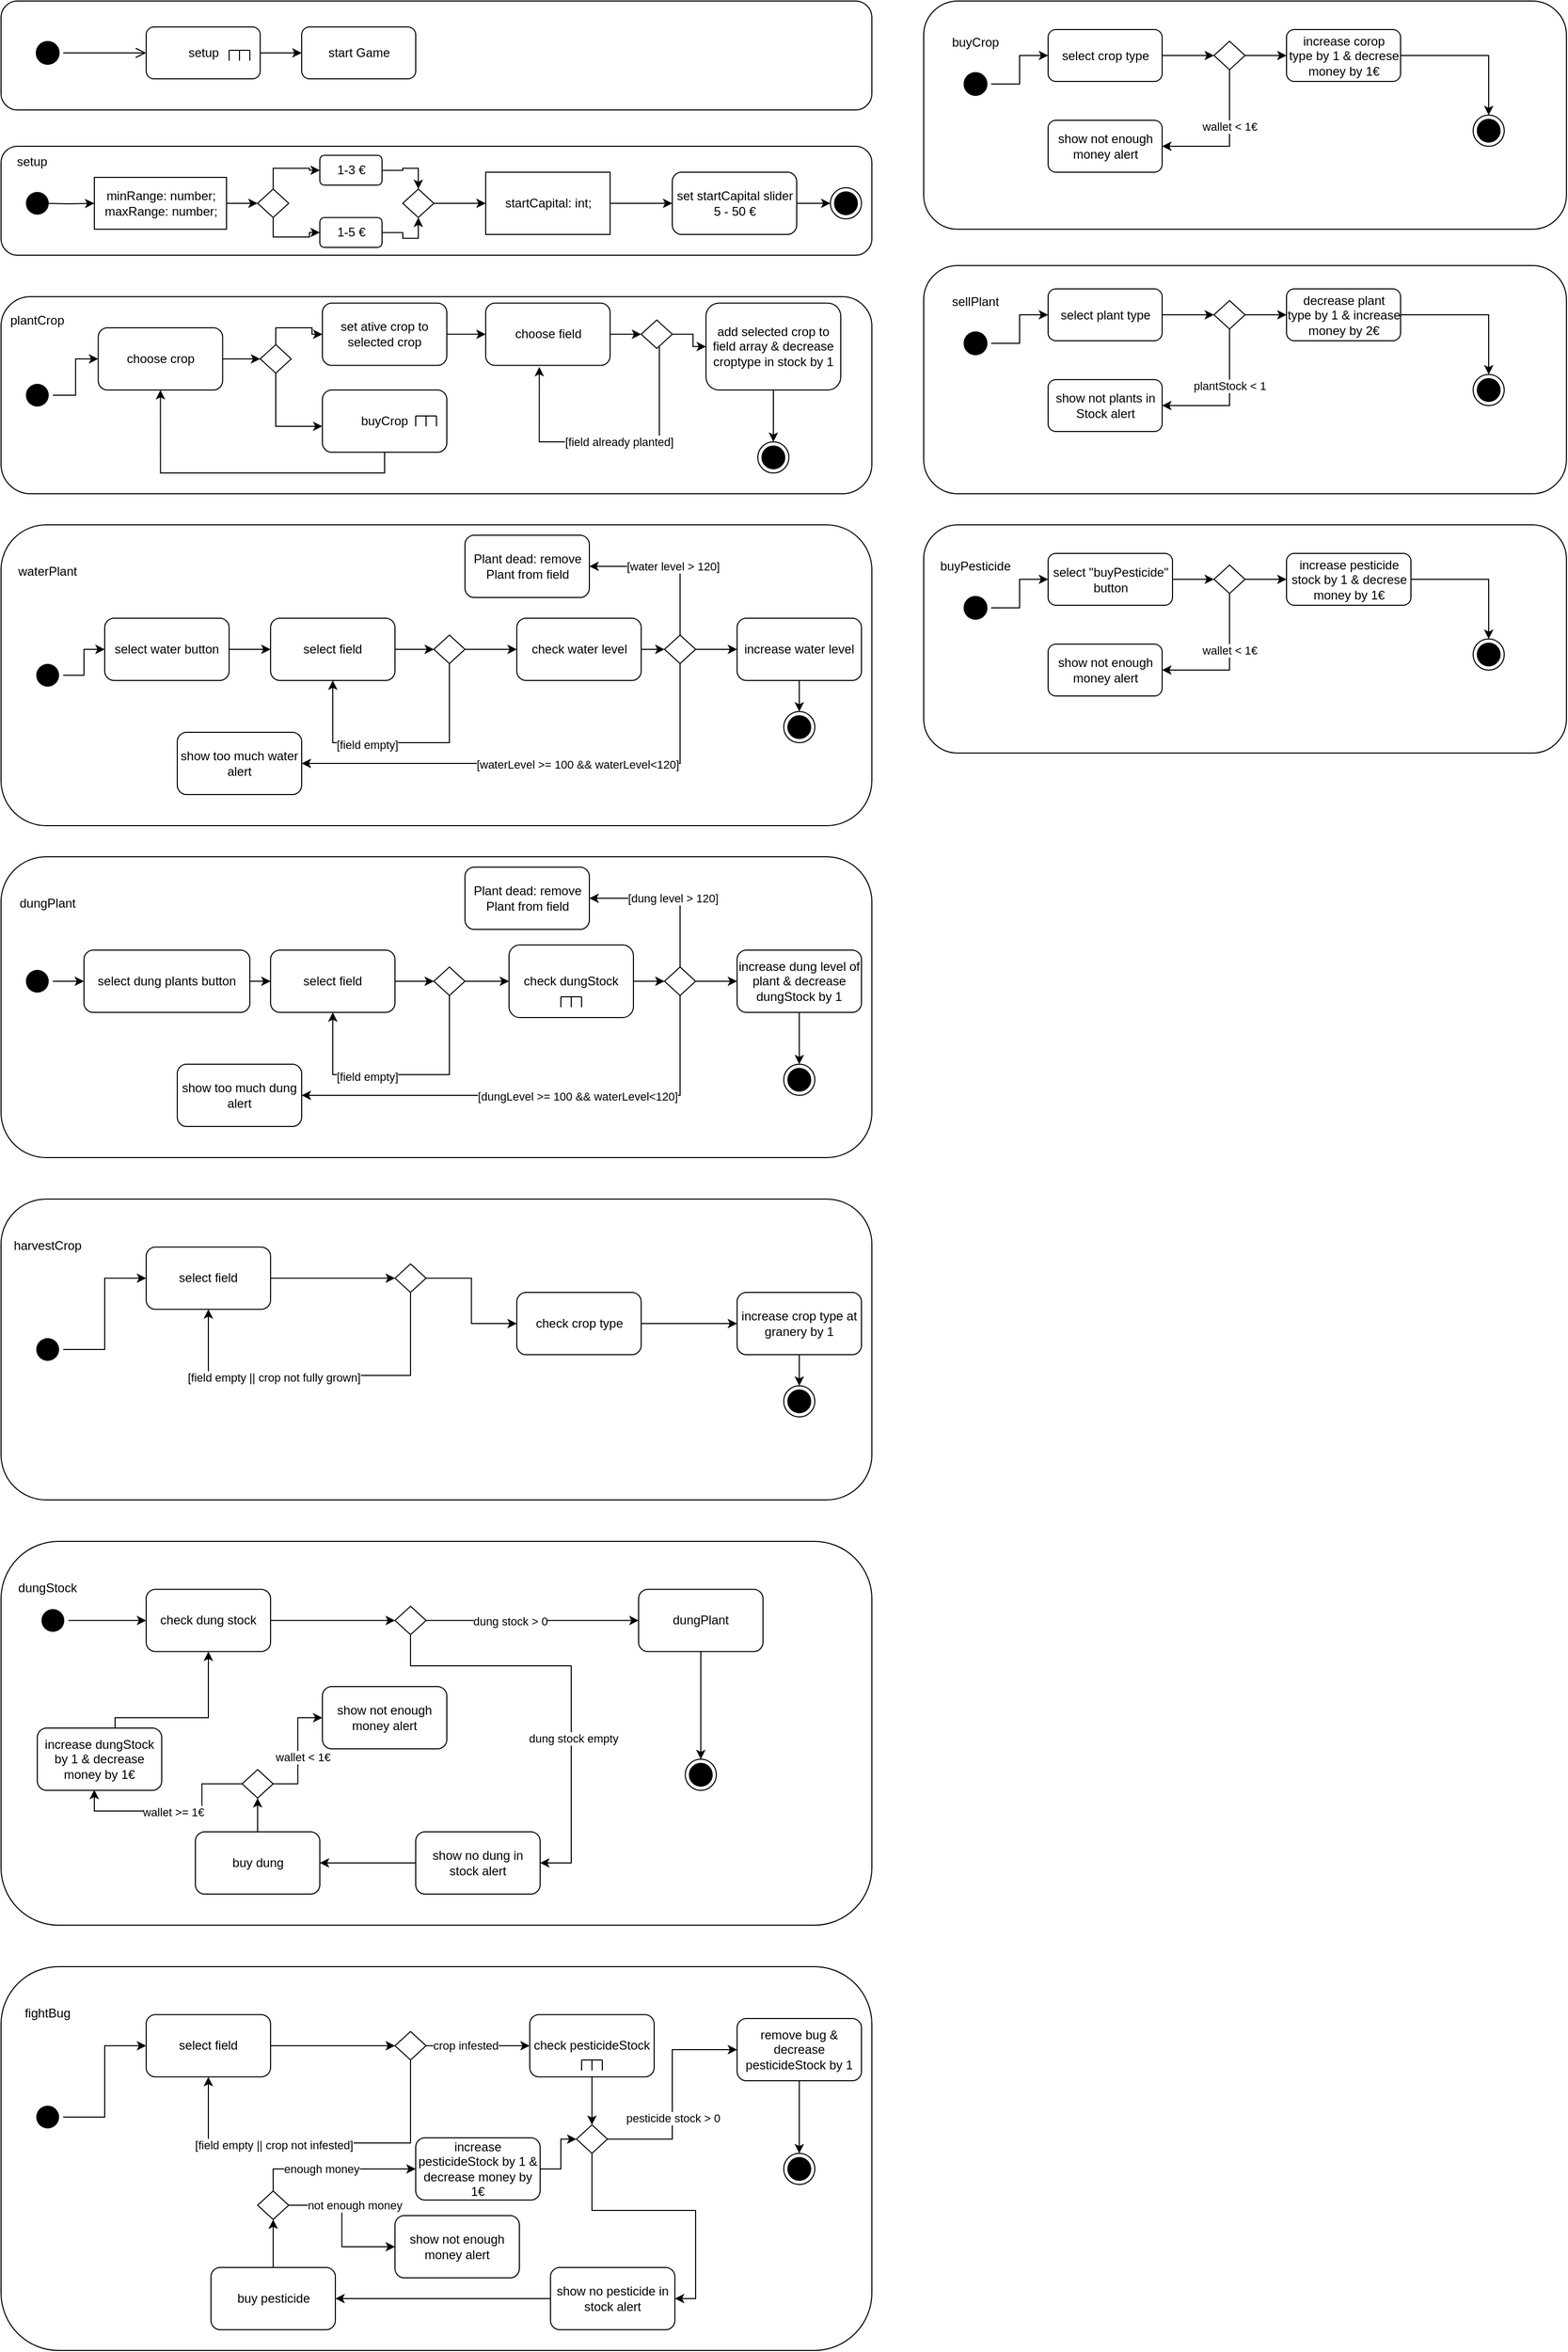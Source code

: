 <mxfile version="20.0.4" type="device"><diagram id="ljywPonGEnVILHPNDB17" name="Page-1"><mxGraphModel dx="2844" dy="1448" grid="1" gridSize="10" guides="1" tooltips="1" connect="1" arrows="1" fold="1" page="1" pageScale="1" pageWidth="827" pageHeight="1169" math="0" shadow="0"><root><mxCell id="0"/><mxCell id="1" parent="0"/><mxCell id="o3hICft6uvApvgcDOu5k-13" value="" style="rounded=1;whiteSpace=wrap;html=1;" parent="1" vertex="1"><mxGeometry x="110" y="205" width="840" height="105" as="geometry"/></mxCell><mxCell id="o3hICft6uvApvgcDOu5k-1" value="" style="rounded=1;whiteSpace=wrap;html=1;" parent="1" vertex="1"><mxGeometry x="110" y="65" width="840" height="105" as="geometry"/></mxCell><mxCell id="o3hICft6uvApvgcDOu5k-2" value="" style="ellipse;html=1;shape=startState;fillColor=#000000;strokeColor=#000000;" parent="1" vertex="1"><mxGeometry x="140" y="100" width="30" height="30" as="geometry"/></mxCell><mxCell id="o3hICft6uvApvgcDOu5k-3" value="" style="edgeStyle=orthogonalEdgeStyle;html=1;verticalAlign=bottom;endArrow=open;endSize=8;strokeColor=#000000;rounded=0;entryX=0;entryY=0.5;entryDx=0;entryDy=0;" parent="1" source="o3hICft6uvApvgcDOu5k-2" target="o3hICft6uvApvgcDOu5k-4" edge="1"><mxGeometry relative="1" as="geometry"><mxPoint x="245" y="160" as="targetPoint"/></mxGeometry></mxCell><mxCell id="o3hICft6uvApvgcDOu5k-35" style="edgeStyle=orthogonalEdgeStyle;rounded=0;orthogonalLoop=1;jettySize=auto;html=1;endArrow=classic;endFill=1;strokeColor=#000000;" parent="1" source="o3hICft6uvApvgcDOu5k-4" target="o3hICft6uvApvgcDOu5k-34" edge="1"><mxGeometry relative="1" as="geometry"/></mxCell><mxCell id="o3hICft6uvApvgcDOu5k-4" value="setup" style="html=1;rounded=1;" parent="1" vertex="1"><mxGeometry x="250" y="90" width="110" height="50" as="geometry"/></mxCell><mxCell id="o3hICft6uvApvgcDOu5k-5" value="&lt;div&gt;minRange: number;&lt;br&gt;&lt;/div&gt;&lt;div&gt;maxRange: number;&lt;br&gt;&lt;/div&gt;" style="html=1;" parent="1" vertex="1"><mxGeometry x="200" y="235" width="127.5" height="50" as="geometry"/></mxCell><mxCell id="o3hICft6uvApvgcDOu5k-12" value="" style="group" parent="1" vertex="1" connectable="0"><mxGeometry x="330" y="112.5" width="20" height="10" as="geometry"/></mxCell><mxCell id="o3hICft6uvApvgcDOu5k-8" value="" style="endArrow=none;html=1;rounded=0;strokeColor=#000000;" parent="o3hICft6uvApvgcDOu5k-12" edge="1"><mxGeometry width="50" height="50" relative="1" as="geometry"><mxPoint y="10" as="sourcePoint"/><mxPoint as="targetPoint"/></mxGeometry></mxCell><mxCell id="o3hICft6uvApvgcDOu5k-9" value="" style="endArrow=none;html=1;rounded=0;strokeColor=#000000;" parent="o3hICft6uvApvgcDOu5k-12" edge="1"><mxGeometry width="50" height="50" relative="1" as="geometry"><mxPoint as="sourcePoint"/><mxPoint x="20" as="targetPoint"/></mxGeometry></mxCell><mxCell id="o3hICft6uvApvgcDOu5k-10" value="" style="endArrow=none;html=1;rounded=0;strokeColor=#000000;" parent="o3hICft6uvApvgcDOu5k-12" edge="1"><mxGeometry width="50" height="50" relative="1" as="geometry"><mxPoint x="20" y="10" as="sourcePoint"/><mxPoint x="20" as="targetPoint"/></mxGeometry></mxCell><mxCell id="o3hICft6uvApvgcDOu5k-11" value="" style="endArrow=none;html=1;rounded=0;strokeColor=#000000;" parent="o3hICft6uvApvgcDOu5k-12" edge="1"><mxGeometry width="50" height="50" relative="1" as="geometry"><mxPoint x="10" y="10" as="sourcePoint"/><mxPoint x="10" as="targetPoint"/></mxGeometry></mxCell><mxCell id="o3hICft6uvApvgcDOu5k-14" value="setup" style="text;html=1;strokeColor=none;fillColor=none;align=center;verticalAlign=middle;whiteSpace=wrap;rounded=0;" parent="1" vertex="1"><mxGeometry x="110" y="205" width="60" height="30" as="geometry"/></mxCell><mxCell id="o3hICft6uvApvgcDOu5k-20" style="edgeStyle=orthogonalEdgeStyle;rounded=0;orthogonalLoop=1;jettySize=auto;html=1;entryX=0;entryY=0.5;entryDx=0;entryDy=0;strokeColor=#000000;exitX=0.5;exitY=1;exitDx=0;exitDy=0;" parent="1" source="o3hICft6uvApvgcDOu5k-16" target="o3hICft6uvApvgcDOu5k-19" edge="1"><mxGeometry relative="1" as="geometry"><Array as="points"><mxPoint x="372.5" y="292.5"/><mxPoint x="407.5" y="292.5"/><mxPoint x="407.5" y="288.5"/></Array></mxGeometry></mxCell><mxCell id="o3hICft6uvApvgcDOu5k-21" style="edgeStyle=orthogonalEdgeStyle;rounded=0;orthogonalLoop=1;jettySize=auto;html=1;exitX=0.5;exitY=0;exitDx=0;exitDy=0;entryX=0;entryY=0.5;entryDx=0;entryDy=0;endArrow=classic;endFill=1;strokeColor=#000000;" parent="1" source="o3hICft6uvApvgcDOu5k-16" target="o3hICft6uvApvgcDOu5k-18" edge="1"><mxGeometry relative="1" as="geometry"/></mxCell><mxCell id="o3hICft6uvApvgcDOu5k-16" value="" style="rhombus;whiteSpace=wrap;html=1;" parent="1" vertex="1"><mxGeometry x="357.5" y="246.25" width="30" height="27.5" as="geometry"/></mxCell><mxCell id="o3hICft6uvApvgcDOu5k-17" value="" style="endArrow=classic;html=1;rounded=0;strokeColor=#000000;entryX=0;entryY=0.5;entryDx=0;entryDy=0;exitX=1;exitY=0.5;exitDx=0;exitDy=0;endFill=1;" parent="1" source="o3hICft6uvApvgcDOu5k-5" target="o3hICft6uvApvgcDOu5k-16" edge="1"><mxGeometry width="50" height="50" relative="1" as="geometry"><mxPoint x="427.5" y="342.5" as="sourcePoint"/><mxPoint x="477.5" y="292.5" as="targetPoint"/></mxGeometry></mxCell><mxCell id="o3hICft6uvApvgcDOu5k-24" style="edgeStyle=orthogonalEdgeStyle;rounded=0;orthogonalLoop=1;jettySize=auto;html=1;entryX=0.5;entryY=0;entryDx=0;entryDy=0;endArrow=classic;endFill=1;strokeColor=#000000;" parent="1" source="o3hICft6uvApvgcDOu5k-18" target="o3hICft6uvApvgcDOu5k-22" edge="1"><mxGeometry relative="1" as="geometry"/></mxCell><mxCell id="o3hICft6uvApvgcDOu5k-18" value="1-3 €" style="rounded=1;whiteSpace=wrap;html=1;" parent="1" vertex="1"><mxGeometry x="417.5" y="213.75" width="60" height="28.75" as="geometry"/></mxCell><mxCell id="o3hICft6uvApvgcDOu5k-23" style="edgeStyle=orthogonalEdgeStyle;rounded=0;orthogonalLoop=1;jettySize=auto;html=1;entryX=0.5;entryY=1;entryDx=0;entryDy=0;endArrow=classic;endFill=1;strokeColor=#000000;" parent="1" source="o3hICft6uvApvgcDOu5k-19" target="o3hICft6uvApvgcDOu5k-22" edge="1"><mxGeometry relative="1" as="geometry"/></mxCell><mxCell id="o3hICft6uvApvgcDOu5k-19" value="1-5 €" style="rounded=1;whiteSpace=wrap;html=1;" parent="1" vertex="1"><mxGeometry x="417.5" y="273.75" width="60" height="28.75" as="geometry"/></mxCell><mxCell id="o3hICft6uvApvgcDOu5k-30" style="edgeStyle=orthogonalEdgeStyle;rounded=0;orthogonalLoop=1;jettySize=auto;html=1;endArrow=classic;endFill=1;strokeColor=#000000;" parent="1" source="o3hICft6uvApvgcDOu5k-22" target="o3hICft6uvApvgcDOu5k-28" edge="1"><mxGeometry relative="1" as="geometry"/></mxCell><mxCell id="o3hICft6uvApvgcDOu5k-22" value="" style="rhombus;whiteSpace=wrap;html=1;" parent="1" vertex="1"><mxGeometry x="497.5" y="246.25" width="30" height="27.5" as="geometry"/></mxCell><mxCell id="o3hICft6uvApvgcDOu5k-32" style="edgeStyle=orthogonalEdgeStyle;rounded=0;orthogonalLoop=1;jettySize=auto;html=1;endArrow=classic;endFill=1;strokeColor=#000000;" parent="1" source="o3hICft6uvApvgcDOu5k-28" target="o3hICft6uvApvgcDOu5k-31" edge="1"><mxGeometry relative="1" as="geometry"/></mxCell><mxCell id="o3hICft6uvApvgcDOu5k-28" value="startCapital: int;" style="rounded=0;whiteSpace=wrap;html=1;" parent="1" vertex="1"><mxGeometry x="577.5" y="230" width="120" height="60" as="geometry"/></mxCell><mxCell id="o3hICft6uvApvgcDOu5k-41" style="edgeStyle=orthogonalEdgeStyle;rounded=0;orthogonalLoop=1;jettySize=auto;html=1;entryX=0;entryY=0.5;entryDx=0;entryDy=0;endArrow=classic;endFill=1;strokeColor=#000000;" parent="1" source="o3hICft6uvApvgcDOu5k-31" target="o3hICft6uvApvgcDOu5k-38" edge="1"><mxGeometry relative="1" as="geometry"/></mxCell><mxCell id="o3hICft6uvApvgcDOu5k-31" value="set startCapital slider 5 - 50 €" style="rounded=1;whiteSpace=wrap;html=1;" parent="1" vertex="1"><mxGeometry x="757.5" y="230" width="120" height="60" as="geometry"/></mxCell><mxCell id="o3hICft6uvApvgcDOu5k-34" value="start Game" style="html=1;rounded=1;" parent="1" vertex="1"><mxGeometry x="400" y="90" width="110" height="50" as="geometry"/></mxCell><mxCell id="o3hICft6uvApvgcDOu5k-37" style="edgeStyle=orthogonalEdgeStyle;rounded=0;orthogonalLoop=1;jettySize=auto;html=1;entryX=0;entryY=0.5;entryDx=0;entryDy=0;endArrow=classic;endFill=1;strokeColor=#000000;" parent="1" target="o3hICft6uvApvgcDOu5k-5" edge="1"><mxGeometry relative="1" as="geometry"><mxPoint x="150" y="260" as="sourcePoint"/></mxGeometry></mxCell><mxCell id="o3hICft6uvApvgcDOu5k-36" value="" style="ellipse;html=1;shape=endState;fillColor=#000000;strokeColor=none;rounded=1;" parent="1" vertex="1"><mxGeometry x="130" y="245" width="30" height="30" as="geometry"/></mxCell><mxCell id="o3hICft6uvApvgcDOu5k-38" value="" style="ellipse;html=1;shape=endState;fillColor=#000000;strokeColor=#000000;rounded=1;" parent="1" vertex="1"><mxGeometry x="910" y="245" width="30" height="30" as="geometry"/></mxCell><mxCell id="o3hICft6uvApvgcDOu5k-42" value="" style="rounded=1;whiteSpace=wrap;html=1;" parent="1" vertex="1"><mxGeometry x="110" y="350" width="840" height="190" as="geometry"/></mxCell><mxCell id="o3hICft6uvApvgcDOu5k-48" style="edgeStyle=orthogonalEdgeStyle;rounded=0;orthogonalLoop=1;jettySize=auto;html=1;entryX=0;entryY=0.5;entryDx=0;entryDy=0;endArrow=classic;endFill=1;strokeColor=#000000;" parent="1" source="o3hICft6uvApvgcDOu5k-43" target="o3hICft6uvApvgcDOu5k-45" edge="1"><mxGeometry relative="1" as="geometry"/></mxCell><mxCell id="o3hICft6uvApvgcDOu5k-43" value="" style="ellipse;html=1;shape=endState;fillColor=#000000;strokeColor=none;rounded=1;" parent="1" vertex="1"><mxGeometry x="130" y="430" width="30" height="30" as="geometry"/></mxCell><mxCell id="o3hICft6uvApvgcDOu5k-52" style="edgeStyle=orthogonalEdgeStyle;rounded=0;orthogonalLoop=1;jettySize=auto;html=1;entryX=0;entryY=0.5;entryDx=0;entryDy=0;endArrow=classic;endFill=1;strokeColor=#000000;" parent="1" source="o3hICft6uvApvgcDOu5k-45" target="o3hICft6uvApvgcDOu5k-50" edge="1"><mxGeometry relative="1" as="geometry"/></mxCell><mxCell id="o3hICft6uvApvgcDOu5k-45" value="choose crop" style="rounded=1;whiteSpace=wrap;html=1;strokeColor=#000000;" parent="1" vertex="1"><mxGeometry x="203.75" y="380" width="120" height="60" as="geometry"/></mxCell><mxCell id="o3hICft6uvApvgcDOu5k-49" value="plantCrop" style="text;html=1;strokeColor=none;fillColor=none;align=center;verticalAlign=middle;whiteSpace=wrap;rounded=0;" parent="1" vertex="1"><mxGeometry x="115" y="357.5" width="60" height="30" as="geometry"/></mxCell><mxCell id="o3hICft6uvApvgcDOu5k-55" style="edgeStyle=orthogonalEdgeStyle;rounded=0;orthogonalLoop=1;jettySize=auto;html=1;entryX=0;entryY=0.583;entryDx=0;entryDy=0;entryPerimeter=0;endArrow=classic;endFill=1;strokeColor=#000000;exitX=0.5;exitY=1;exitDx=0;exitDy=0;" parent="1" source="o3hICft6uvApvgcDOu5k-50" target="o3hICft6uvApvgcDOu5k-54" edge="1"><mxGeometry relative="1" as="geometry"/></mxCell><mxCell id="o3hICft6uvApvgcDOu5k-56" style="edgeStyle=orthogonalEdgeStyle;rounded=0;orthogonalLoop=1;jettySize=auto;html=1;exitX=0.5;exitY=0;exitDx=0;exitDy=0;entryX=0;entryY=0.5;entryDx=0;entryDy=0;endArrow=classic;endFill=1;strokeColor=#000000;" parent="1" source="o3hICft6uvApvgcDOu5k-50" target="o3hICft6uvApvgcDOu5k-53" edge="1"><mxGeometry relative="1" as="geometry"><Array as="points"><mxPoint x="375" y="380"/><mxPoint x="410" y="380"/><mxPoint x="410" y="386"/></Array></mxGeometry></mxCell><mxCell id="o3hICft6uvApvgcDOu5k-50" value="" style="rhombus;whiteSpace=wrap;html=1;" parent="1" vertex="1"><mxGeometry x="360" y="396.25" width="30" height="27.5" as="geometry"/></mxCell><mxCell id="o3hICft6uvApvgcDOu5k-61" style="edgeStyle=orthogonalEdgeStyle;rounded=0;orthogonalLoop=1;jettySize=auto;html=1;entryX=0;entryY=0.5;entryDx=0;entryDy=0;endArrow=classic;endFill=1;strokeColor=#000000;" parent="1" source="o3hICft6uvApvgcDOu5k-53" target="o3hICft6uvApvgcDOu5k-57" edge="1"><mxGeometry relative="1" as="geometry"/></mxCell><mxCell id="o3hICft6uvApvgcDOu5k-53" value="set ative crop to selected crop" style="rounded=1;whiteSpace=wrap;html=1;strokeColor=#000000;" parent="1" vertex="1"><mxGeometry x="420" y="356.25" width="120" height="60" as="geometry"/></mxCell><mxCell id="o3hICft6uvApvgcDOu5k-58" style="edgeStyle=orthogonalEdgeStyle;rounded=0;orthogonalLoop=1;jettySize=auto;html=1;entryX=0.5;entryY=1;entryDx=0;entryDy=0;endArrow=classic;endFill=1;strokeColor=#000000;exitX=0.5;exitY=1;exitDx=0;exitDy=0;" parent="1" source="o3hICft6uvApvgcDOu5k-54" target="o3hICft6uvApvgcDOu5k-45" edge="1"><mxGeometry relative="1" as="geometry"/></mxCell><mxCell id="o3hICft6uvApvgcDOu5k-54" value="buyCrop" style="rounded=1;whiteSpace=wrap;html=1;strokeColor=#000000;" parent="1" vertex="1"><mxGeometry x="420" y="440" width="120" height="60" as="geometry"/></mxCell><mxCell id="o3hICft6uvApvgcDOu5k-75" style="edgeStyle=orthogonalEdgeStyle;rounded=0;orthogonalLoop=1;jettySize=auto;html=1;entryX=0;entryY=0.5;entryDx=0;entryDy=0;endArrow=classic;endFill=1;strokeColor=#000000;" parent="1" source="o3hICft6uvApvgcDOu5k-57" target="o3hICft6uvApvgcDOu5k-73" edge="1"><mxGeometry relative="1" as="geometry"/></mxCell><mxCell id="o3hICft6uvApvgcDOu5k-57" value="choose field" style="rounded=1;whiteSpace=wrap;html=1;strokeColor=#000000;" parent="1" vertex="1"><mxGeometry x="577.5" y="356.25" width="120" height="60" as="geometry"/></mxCell><mxCell id="o3hICft6uvApvgcDOu5k-66" style="edgeStyle=orthogonalEdgeStyle;rounded=0;orthogonalLoop=1;jettySize=auto;html=1;exitX=0.5;exitY=1;exitDx=0;exitDy=0;entryX=0.5;entryY=0;entryDx=0;entryDy=0;endArrow=classic;endFill=1;strokeColor=#000000;" parent="1" source="o3hICft6uvApvgcDOu5k-62" target="o3hICft6uvApvgcDOu5k-64" edge="1"><mxGeometry relative="1" as="geometry"/></mxCell><mxCell id="o3hICft6uvApvgcDOu5k-62" value="add selected crop to field array &amp;amp; decrease croptype in stock by 1" style="rounded=1;whiteSpace=wrap;html=1;strokeColor=#000000;" parent="1" vertex="1"><mxGeometry x="790" y="356.25" width="130" height="83.75" as="geometry"/></mxCell><mxCell id="o3hICft6uvApvgcDOu5k-64" value="" style="ellipse;html=1;shape=endState;fillColor=#000000;strokeColor=#000000;rounded=1;" parent="1" vertex="1"><mxGeometry x="840" y="490" width="30" height="30" as="geometry"/></mxCell><mxCell id="o3hICft6uvApvgcDOu5k-67" value="" style="rounded=1;whiteSpace=wrap;html=1;" parent="1" vertex="1"><mxGeometry x="110" y="570" width="840" height="290" as="geometry"/></mxCell><mxCell id="o3hICft6uvApvgcDOu5k-68" value="waterPlant" style="text;html=1;strokeColor=none;fillColor=none;align=center;verticalAlign=middle;whiteSpace=wrap;rounded=0;" parent="1" vertex="1"><mxGeometry x="125" y="600" width="60" height="30" as="geometry"/></mxCell><mxCell id="o3hICft6uvApvgcDOu5k-94" style="edgeStyle=orthogonalEdgeStyle;rounded=0;orthogonalLoop=1;jettySize=auto;html=1;endArrow=classic;endFill=1;strokeColor=#000000;" parent="1" source="o3hICft6uvApvgcDOu5k-69" target="o3hICft6uvApvgcDOu5k-71" edge="1"><mxGeometry relative="1" as="geometry"/></mxCell><mxCell id="o3hICft6uvApvgcDOu5k-69" value="" style="ellipse;html=1;shape=endState;fillColor=#000000;strokeColor=none;rounded=1;" parent="1" vertex="1"><mxGeometry x="140" y="700" width="30" height="30" as="geometry"/></mxCell><mxCell id="o3hICft6uvApvgcDOu5k-95" style="edgeStyle=orthogonalEdgeStyle;rounded=0;orthogonalLoop=1;jettySize=auto;html=1;endArrow=classic;endFill=1;strokeColor=#000000;" parent="1" source="o3hICft6uvApvgcDOu5k-71" target="o3hICft6uvApvgcDOu5k-72" edge="1"><mxGeometry relative="1" as="geometry"/></mxCell><mxCell id="o3hICft6uvApvgcDOu5k-71" value="select water button" style="rounded=1;whiteSpace=wrap;html=1;strokeColor=#000000;" parent="1" vertex="1"><mxGeometry x="210" y="660" width="120" height="60" as="geometry"/></mxCell><mxCell id="o3hICft6uvApvgcDOu5k-80" style="edgeStyle=orthogonalEdgeStyle;rounded=0;orthogonalLoop=1;jettySize=auto;html=1;endArrow=classic;endFill=1;strokeColor=#000000;" parent="1" source="o3hICft6uvApvgcDOu5k-72" target="o3hICft6uvApvgcDOu5k-79" edge="1"><mxGeometry relative="1" as="geometry"/></mxCell><mxCell id="o3hICft6uvApvgcDOu5k-72" value="select field" style="rounded=1;whiteSpace=wrap;html=1;strokeColor=#000000;" parent="1" vertex="1"><mxGeometry x="370" y="660" width="120" height="60" as="geometry"/></mxCell><mxCell id="o3hICft6uvApvgcDOu5k-76" style="edgeStyle=orthogonalEdgeStyle;rounded=0;orthogonalLoop=1;jettySize=auto;html=1;entryX=0.431;entryY=1.026;entryDx=0;entryDy=0;entryPerimeter=0;endArrow=classic;endFill=1;strokeColor=#000000;" parent="1" source="o3hICft6uvApvgcDOu5k-73" target="o3hICft6uvApvgcDOu5k-57" edge="1"><mxGeometry relative="1" as="geometry"><Array as="points"><mxPoint x="745" y="490"/><mxPoint x="629" y="490"/></Array></mxGeometry></mxCell><mxCell id="o3hICft6uvApvgcDOu5k-77" value="[field already planted]" style="edgeLabel;html=1;align=center;verticalAlign=middle;resizable=0;points=[];" parent="o3hICft6uvApvgcDOu5k-76" vertex="1" connectable="0"><mxGeometry x="-0.061" relative="1" as="geometry"><mxPoint as="offset"/></mxGeometry></mxCell><mxCell id="o3hICft6uvApvgcDOu5k-78" style="edgeStyle=orthogonalEdgeStyle;rounded=0;orthogonalLoop=1;jettySize=auto;html=1;entryX=0;entryY=0.5;entryDx=0;entryDy=0;endArrow=classic;endFill=1;strokeColor=#000000;" parent="1" source="o3hICft6uvApvgcDOu5k-73" target="o3hICft6uvApvgcDOu5k-62" edge="1"><mxGeometry relative="1" as="geometry"/></mxCell><mxCell id="o3hICft6uvApvgcDOu5k-73" value="" style="rhombus;whiteSpace=wrap;html=1;" parent="1" vertex="1"><mxGeometry x="727.5" y="372.5" width="30" height="27.5" as="geometry"/></mxCell><mxCell id="o3hICft6uvApvgcDOu5k-81" style="edgeStyle=orthogonalEdgeStyle;rounded=0;orthogonalLoop=1;jettySize=auto;html=1;exitX=0.5;exitY=1;exitDx=0;exitDy=0;entryX=0.5;entryY=1;entryDx=0;entryDy=0;endArrow=classic;endFill=1;strokeColor=#000000;" parent="1" source="o3hICft6uvApvgcDOu5k-79" target="o3hICft6uvApvgcDOu5k-72" edge="1"><mxGeometry relative="1" as="geometry"><Array as="points"><mxPoint x="543" y="780"/><mxPoint x="430" y="780"/></Array></mxGeometry></mxCell><mxCell id="o3hICft6uvApvgcDOu5k-82" value="[field empty]" style="edgeLabel;html=1;align=center;verticalAlign=middle;resizable=0;points=[];" parent="o3hICft6uvApvgcDOu5k-81" vertex="1" connectable="0"><mxGeometry x="0.256" y="2" relative="1" as="geometry"><mxPoint as="offset"/></mxGeometry></mxCell><mxCell id="o3hICft6uvApvgcDOu5k-84" style="edgeStyle=orthogonalEdgeStyle;rounded=0;orthogonalLoop=1;jettySize=auto;html=1;exitX=1;exitY=0.5;exitDx=0;exitDy=0;entryX=0;entryY=0.5;entryDx=0;entryDy=0;endArrow=classic;endFill=1;strokeColor=#000000;" parent="1" source="o3hICft6uvApvgcDOu5k-79" target="o3hICft6uvApvgcDOu5k-83" edge="1"><mxGeometry relative="1" as="geometry"/></mxCell><mxCell id="o3hICft6uvApvgcDOu5k-79" value="" style="rhombus;whiteSpace=wrap;html=1;fontStyle=1" parent="1" vertex="1"><mxGeometry x="527.5" y="676.25" width="30" height="27.5" as="geometry"/></mxCell><mxCell id="o3hICft6uvApvgcDOu5k-86" style="edgeStyle=orthogonalEdgeStyle;rounded=0;orthogonalLoop=1;jettySize=auto;html=1;entryX=0;entryY=0.5;entryDx=0;entryDy=0;endArrow=classic;endFill=1;strokeColor=#000000;" parent="1" source="o3hICft6uvApvgcDOu5k-83" target="o3hICft6uvApvgcDOu5k-85" edge="1"><mxGeometry relative="1" as="geometry"/></mxCell><mxCell id="o3hICft6uvApvgcDOu5k-83" value="check water level" style="rounded=1;whiteSpace=wrap;html=1;strokeColor=#000000;" parent="1" vertex="1"><mxGeometry x="607.5" y="660" width="120" height="60" as="geometry"/></mxCell><mxCell id="o3hICft6uvApvgcDOu5k-87" style="edgeStyle=orthogonalEdgeStyle;rounded=0;orthogonalLoop=1;jettySize=auto;html=1;endArrow=classic;endFill=1;strokeColor=#000000;entryX=1;entryY=0.5;entryDx=0;entryDy=0;" parent="1" source="o3hICft6uvApvgcDOu5k-85" target="o3hICft6uvApvgcDOu5k-118" edge="1"><mxGeometry relative="1" as="geometry"><Array as="points"><mxPoint x="765" y="800"/></Array></mxGeometry></mxCell><mxCell id="o3hICft6uvApvgcDOu5k-88" value="[waterLevel &amp;gt;= 100 &amp;amp;&amp;amp; waterLevel&amp;lt;120]" style="edgeLabel;html=1;align=center;verticalAlign=middle;resizable=0;points=[];" parent="o3hICft6uvApvgcDOu5k-87" vertex="1" connectable="0"><mxGeometry x="-0.151" y="1" relative="1" as="geometry"><mxPoint as="offset"/></mxGeometry></mxCell><mxCell id="o3hICft6uvApvgcDOu5k-91" style="edgeStyle=orthogonalEdgeStyle;rounded=0;orthogonalLoop=1;jettySize=auto;html=1;entryX=0;entryY=0.5;entryDx=0;entryDy=0;endArrow=classic;endFill=1;strokeColor=#000000;" parent="1" source="o3hICft6uvApvgcDOu5k-85" target="o3hICft6uvApvgcDOu5k-89" edge="1"><mxGeometry relative="1" as="geometry"/></mxCell><mxCell id="o3hICft6uvApvgcDOu5k-120" style="edgeStyle=orthogonalEdgeStyle;rounded=0;orthogonalLoop=1;jettySize=auto;html=1;exitX=0.5;exitY=0;exitDx=0;exitDy=0;entryX=1;entryY=0.5;entryDx=0;entryDy=0;endArrow=classic;endFill=1;strokeColor=#000000;" parent="1" source="o3hICft6uvApvgcDOu5k-85" target="o3hICft6uvApvgcDOu5k-119" edge="1"><mxGeometry relative="1" as="geometry"/></mxCell><mxCell id="o3hICft6uvApvgcDOu5k-121" value="[water level &amp;gt; 120]" style="edgeLabel;html=1;align=center;verticalAlign=middle;resizable=0;points=[];" parent="o3hICft6uvApvgcDOu5k-120" vertex="1" connectable="0"><mxGeometry x="-0.035" relative="1" as="geometry"><mxPoint as="offset"/></mxGeometry></mxCell><mxCell id="o3hICft6uvApvgcDOu5k-85" value="" style="rhombus;whiteSpace=wrap;html=1;fontStyle=1" parent="1" vertex="1"><mxGeometry x="750" y="676.25" width="30" height="27.5" as="geometry"/></mxCell><mxCell id="o3hICft6uvApvgcDOu5k-93" style="edgeStyle=orthogonalEdgeStyle;rounded=0;orthogonalLoop=1;jettySize=auto;html=1;entryX=0.5;entryY=0;entryDx=0;entryDy=0;endArrow=classic;endFill=1;strokeColor=#000000;" parent="1" source="o3hICft6uvApvgcDOu5k-89" target="o3hICft6uvApvgcDOu5k-92" edge="1"><mxGeometry relative="1" as="geometry"/></mxCell><mxCell id="o3hICft6uvApvgcDOu5k-89" value="increase water level" style="rounded=1;whiteSpace=wrap;html=1;strokeColor=#000000;" parent="1" vertex="1"><mxGeometry x="820" y="660" width="120" height="60" as="geometry"/></mxCell><mxCell id="o3hICft6uvApvgcDOu5k-92" value="" style="ellipse;html=1;shape=endState;fillColor=#000000;strokeColor=#000000;rounded=1;" parent="1" vertex="1"><mxGeometry x="865" y="750" width="30" height="30" as="geometry"/></mxCell><mxCell id="o3hICft6uvApvgcDOu5k-118" value="show too much water alert" style="rounded=1;whiteSpace=wrap;html=1;strokeColor=#000000;" parent="1" vertex="1"><mxGeometry x="280" y="770" width="120" height="60" as="geometry"/></mxCell><mxCell id="o3hICft6uvApvgcDOu5k-119" value="Plant dead: remove Plant from field" style="rounded=1;whiteSpace=wrap;html=1;strokeColor=#000000;" parent="1" vertex="1"><mxGeometry x="557.5" y="580" width="120" height="60" as="geometry"/></mxCell><mxCell id="o3hICft6uvApvgcDOu5k-122" value="" style="rounded=1;whiteSpace=wrap;html=1;" parent="1" vertex="1"><mxGeometry x="110" y="890" width="840" height="290" as="geometry"/></mxCell><mxCell id="o3hICft6uvApvgcDOu5k-123" value="dungPlant" style="text;html=1;strokeColor=none;fillColor=none;align=center;verticalAlign=middle;whiteSpace=wrap;rounded=0;" parent="1" vertex="1"><mxGeometry x="125" y="920" width="60" height="30" as="geometry"/></mxCell><mxCell id="o3hICft6uvApvgcDOu5k-124" style="edgeStyle=orthogonalEdgeStyle;rounded=0;orthogonalLoop=1;jettySize=auto;html=1;endArrow=classic;endFill=1;strokeColor=#000000;" parent="1" source="o3hICft6uvApvgcDOu5k-125" target="o3hICft6uvApvgcDOu5k-127" edge="1"><mxGeometry relative="1" as="geometry"/></mxCell><mxCell id="o3hICft6uvApvgcDOu5k-125" value="" style="ellipse;html=1;shape=endState;fillColor=#000000;strokeColor=none;rounded=1;" parent="1" vertex="1"><mxGeometry x="130" y="995" width="30" height="30" as="geometry"/></mxCell><mxCell id="o3hICft6uvApvgcDOu5k-126" style="edgeStyle=orthogonalEdgeStyle;rounded=0;orthogonalLoop=1;jettySize=auto;html=1;endArrow=classic;endFill=1;strokeColor=#000000;" parent="1" source="o3hICft6uvApvgcDOu5k-127" target="o3hICft6uvApvgcDOu5k-129" edge="1"><mxGeometry relative="1" as="geometry"/></mxCell><mxCell id="o3hICft6uvApvgcDOu5k-127" value="select dung plants button" style="rounded=1;whiteSpace=wrap;html=1;strokeColor=#000000;" parent="1" vertex="1"><mxGeometry x="190" y="980" width="160" height="60" as="geometry"/></mxCell><mxCell id="o3hICft6uvApvgcDOu5k-128" style="edgeStyle=orthogonalEdgeStyle;rounded=0;orthogonalLoop=1;jettySize=auto;html=1;endArrow=classic;endFill=1;strokeColor=#000000;" parent="1" source="o3hICft6uvApvgcDOu5k-129" target="o3hICft6uvApvgcDOu5k-133" edge="1"><mxGeometry relative="1" as="geometry"/></mxCell><mxCell id="o3hICft6uvApvgcDOu5k-129" value="select field" style="rounded=1;whiteSpace=wrap;html=1;strokeColor=#000000;" parent="1" vertex="1"><mxGeometry x="370" y="980" width="120" height="60" as="geometry"/></mxCell><mxCell id="o3hICft6uvApvgcDOu5k-130" style="edgeStyle=orthogonalEdgeStyle;rounded=0;orthogonalLoop=1;jettySize=auto;html=1;exitX=0.5;exitY=1;exitDx=0;exitDy=0;entryX=0.5;entryY=1;entryDx=0;entryDy=0;endArrow=classic;endFill=1;strokeColor=#000000;" parent="1" source="o3hICft6uvApvgcDOu5k-133" target="o3hICft6uvApvgcDOu5k-129" edge="1"><mxGeometry relative="1" as="geometry"><Array as="points"><mxPoint x="543" y="1100"/><mxPoint x="430" y="1100"/></Array></mxGeometry></mxCell><mxCell id="o3hICft6uvApvgcDOu5k-131" value="[field empty]" style="edgeLabel;html=1;align=center;verticalAlign=middle;resizable=0;points=[];" parent="o3hICft6uvApvgcDOu5k-130" vertex="1" connectable="0"><mxGeometry x="0.256" y="2" relative="1" as="geometry"><mxPoint as="offset"/></mxGeometry></mxCell><mxCell id="o3hICft6uvApvgcDOu5k-132" style="edgeStyle=orthogonalEdgeStyle;rounded=0;orthogonalLoop=1;jettySize=auto;html=1;exitX=1;exitY=0.5;exitDx=0;exitDy=0;entryX=0;entryY=0.5;entryDx=0;entryDy=0;endArrow=classic;endFill=1;strokeColor=#000000;" parent="1" source="o3hICft6uvApvgcDOu5k-133" target="o3hICft6uvApvgcDOu5k-135" edge="1"><mxGeometry relative="1" as="geometry"/></mxCell><mxCell id="o3hICft6uvApvgcDOu5k-133" value="" style="rhombus;whiteSpace=wrap;html=1;fontStyle=1" parent="1" vertex="1"><mxGeometry x="527.5" y="996.25" width="30" height="27.5" as="geometry"/></mxCell><mxCell id="o3hICft6uvApvgcDOu5k-134" style="edgeStyle=orthogonalEdgeStyle;rounded=0;orthogonalLoop=1;jettySize=auto;html=1;entryX=0;entryY=0.5;entryDx=0;entryDy=0;endArrow=classic;endFill=1;strokeColor=#000000;" parent="1" source="o3hICft6uvApvgcDOu5k-135" target="o3hICft6uvApvgcDOu5k-141" edge="1"><mxGeometry relative="1" as="geometry"/></mxCell><mxCell id="o3hICft6uvApvgcDOu5k-135" value="check dungStock" style="rounded=1;whiteSpace=wrap;html=1;strokeColor=#000000;" parent="1" vertex="1"><mxGeometry x="600" y="975" width="120" height="70" as="geometry"/></mxCell><mxCell id="o3hICft6uvApvgcDOu5k-136" style="edgeStyle=orthogonalEdgeStyle;rounded=0;orthogonalLoop=1;jettySize=auto;html=1;endArrow=classic;endFill=1;strokeColor=#000000;entryX=1;entryY=0.5;entryDx=0;entryDy=0;" parent="1" source="o3hICft6uvApvgcDOu5k-141" target="o3hICft6uvApvgcDOu5k-145" edge="1"><mxGeometry relative="1" as="geometry"><Array as="points"><mxPoint x="765" y="1120"/></Array></mxGeometry></mxCell><mxCell id="o3hICft6uvApvgcDOu5k-137" value="[dungLevel &amp;gt;= 100 &amp;amp;&amp;amp; waterLevel&amp;lt;120]" style="edgeLabel;html=1;align=center;verticalAlign=middle;resizable=0;points=[];" parent="o3hICft6uvApvgcDOu5k-136" vertex="1" connectable="0"><mxGeometry x="-0.151" y="1" relative="1" as="geometry"><mxPoint as="offset"/></mxGeometry></mxCell><mxCell id="o3hICft6uvApvgcDOu5k-138" style="edgeStyle=orthogonalEdgeStyle;rounded=0;orthogonalLoop=1;jettySize=auto;html=1;entryX=0;entryY=0.5;entryDx=0;entryDy=0;endArrow=classic;endFill=1;strokeColor=#000000;" parent="1" source="o3hICft6uvApvgcDOu5k-141" target="o3hICft6uvApvgcDOu5k-143" edge="1"><mxGeometry relative="1" as="geometry"/></mxCell><mxCell id="o3hICft6uvApvgcDOu5k-139" style="edgeStyle=orthogonalEdgeStyle;rounded=0;orthogonalLoop=1;jettySize=auto;html=1;exitX=0.5;exitY=0;exitDx=0;exitDy=0;entryX=1;entryY=0.5;entryDx=0;entryDy=0;endArrow=classic;endFill=1;strokeColor=#000000;" parent="1" source="o3hICft6uvApvgcDOu5k-141" target="o3hICft6uvApvgcDOu5k-146" edge="1"><mxGeometry relative="1" as="geometry"/></mxCell><mxCell id="o3hICft6uvApvgcDOu5k-140" value="[dung level &amp;gt; 120]" style="edgeLabel;html=1;align=center;verticalAlign=middle;resizable=0;points=[];" parent="o3hICft6uvApvgcDOu5k-139" vertex="1" connectable="0"><mxGeometry x="-0.035" relative="1" as="geometry"><mxPoint as="offset"/></mxGeometry></mxCell><mxCell id="o3hICft6uvApvgcDOu5k-141" value="" style="rhombus;whiteSpace=wrap;html=1;fontStyle=1" parent="1" vertex="1"><mxGeometry x="750" y="996.25" width="30" height="27.5" as="geometry"/></mxCell><mxCell id="o3hICft6uvApvgcDOu5k-142" style="edgeStyle=orthogonalEdgeStyle;rounded=0;orthogonalLoop=1;jettySize=auto;html=1;entryX=0.5;entryY=0;entryDx=0;entryDy=0;endArrow=classic;endFill=1;strokeColor=#000000;" parent="1" source="o3hICft6uvApvgcDOu5k-143" target="o3hICft6uvApvgcDOu5k-144" edge="1"><mxGeometry relative="1" as="geometry"/></mxCell><mxCell id="o3hICft6uvApvgcDOu5k-143" value="increase dung level of plant &amp;amp; decrease dungStock by 1" style="rounded=1;whiteSpace=wrap;html=1;strokeColor=#000000;" parent="1" vertex="1"><mxGeometry x="820" y="980" width="120" height="60" as="geometry"/></mxCell><mxCell id="o3hICft6uvApvgcDOu5k-144" value="" style="ellipse;html=1;shape=endState;fillColor=#000000;strokeColor=#000000;rounded=1;" parent="1" vertex="1"><mxGeometry x="865" y="1090" width="30" height="30" as="geometry"/></mxCell><mxCell id="o3hICft6uvApvgcDOu5k-145" value="show too much dung alert" style="rounded=1;whiteSpace=wrap;html=1;strokeColor=#000000;" parent="1" vertex="1"><mxGeometry x="280" y="1090" width="120" height="60" as="geometry"/></mxCell><mxCell id="o3hICft6uvApvgcDOu5k-146" value="Plant dead: remove Plant from field" style="rounded=1;whiteSpace=wrap;html=1;strokeColor=#000000;" parent="1" vertex="1"><mxGeometry x="557.5" y="900" width="120" height="60" as="geometry"/></mxCell><mxCell id="o3hICft6uvApvgcDOu5k-147" value="" style="rounded=1;whiteSpace=wrap;html=1;" parent="1" vertex="1"><mxGeometry x="110" y="1220" width="840" height="290" as="geometry"/></mxCell><mxCell id="o3hICft6uvApvgcDOu5k-148" value="harvestCrop" style="text;html=1;strokeColor=none;fillColor=none;align=center;verticalAlign=middle;whiteSpace=wrap;rounded=0;" parent="1" vertex="1"><mxGeometry x="125" y="1250" width="60" height="30" as="geometry"/></mxCell><mxCell id="o3hICft6uvApvgcDOu5k-149" style="edgeStyle=orthogonalEdgeStyle;rounded=0;orthogonalLoop=1;jettySize=auto;html=1;endArrow=classic;endFill=1;strokeColor=#000000;entryX=0;entryY=0.5;entryDx=0;entryDy=0;" parent="1" source="o3hICft6uvApvgcDOu5k-150" target="o3hICft6uvApvgcDOu5k-154" edge="1"><mxGeometry relative="1" as="geometry"><mxPoint x="210" y="1340" as="targetPoint"/></mxGeometry></mxCell><mxCell id="o3hICft6uvApvgcDOu5k-150" value="" style="ellipse;html=1;shape=endState;fillColor=#000000;strokeColor=none;rounded=1;" parent="1" vertex="1"><mxGeometry x="140" y="1350" width="30" height="30" as="geometry"/></mxCell><mxCell id="o3hICft6uvApvgcDOu5k-153" style="edgeStyle=orthogonalEdgeStyle;rounded=0;orthogonalLoop=1;jettySize=auto;html=1;endArrow=classic;endFill=1;strokeColor=#000000;" parent="1" source="o3hICft6uvApvgcDOu5k-154" target="o3hICft6uvApvgcDOu5k-158" edge="1"><mxGeometry relative="1" as="geometry"/></mxCell><mxCell id="o3hICft6uvApvgcDOu5k-154" value="select field" style="rounded=1;whiteSpace=wrap;html=1;strokeColor=#000000;" parent="1" vertex="1"><mxGeometry x="250" y="1266.25" width="120" height="60" as="geometry"/></mxCell><mxCell id="o3hICft6uvApvgcDOu5k-155" style="edgeStyle=orthogonalEdgeStyle;rounded=0;orthogonalLoop=1;jettySize=auto;html=1;exitX=0.5;exitY=1;exitDx=0;exitDy=0;entryX=0.5;entryY=1;entryDx=0;entryDy=0;endArrow=classic;endFill=1;strokeColor=#000000;" parent="1" source="o3hICft6uvApvgcDOu5k-158" target="o3hICft6uvApvgcDOu5k-154" edge="1"><mxGeometry relative="1" as="geometry"><Array as="points"><mxPoint x="505" y="1390"/><mxPoint x="310" y="1390"/></Array></mxGeometry></mxCell><mxCell id="o3hICft6uvApvgcDOu5k-156" value="[field empty || crop not fully grown]" style="edgeLabel;html=1;align=center;verticalAlign=middle;resizable=0;points=[];" parent="o3hICft6uvApvgcDOu5k-155" vertex="1" connectable="0"><mxGeometry x="0.256" y="2" relative="1" as="geometry"><mxPoint as="offset"/></mxGeometry></mxCell><mxCell id="o3hICft6uvApvgcDOu5k-157" style="edgeStyle=orthogonalEdgeStyle;rounded=0;orthogonalLoop=1;jettySize=auto;html=1;exitX=1;exitY=0.5;exitDx=0;exitDy=0;entryX=0;entryY=0.5;entryDx=0;entryDy=0;endArrow=classic;endFill=1;strokeColor=#000000;" parent="1" source="o3hICft6uvApvgcDOu5k-158" target="o3hICft6uvApvgcDOu5k-160" edge="1"><mxGeometry relative="1" as="geometry"/></mxCell><mxCell id="o3hICft6uvApvgcDOu5k-158" value="" style="rhombus;whiteSpace=wrap;html=1;fontStyle=1" parent="1" vertex="1"><mxGeometry x="490" y="1282.5" width="30" height="27.5" as="geometry"/></mxCell><mxCell id="o3hICft6uvApvgcDOu5k-159" style="edgeStyle=orthogonalEdgeStyle;rounded=0;orthogonalLoop=1;jettySize=auto;html=1;entryX=0;entryY=0.5;entryDx=0;entryDy=0;endArrow=classic;endFill=1;strokeColor=#000000;" parent="1" source="o3hICft6uvApvgcDOu5k-160" target="o3hICft6uvApvgcDOu5k-168" edge="1"><mxGeometry relative="1" as="geometry"><mxPoint x="750" y="1340" as="targetPoint"/></mxGeometry></mxCell><mxCell id="o3hICft6uvApvgcDOu5k-160" value="check crop type" style="rounded=1;whiteSpace=wrap;html=1;strokeColor=#000000;" parent="1" vertex="1"><mxGeometry x="607.5" y="1310" width="120" height="60" as="geometry"/></mxCell><mxCell id="o3hICft6uvApvgcDOu5k-167" style="edgeStyle=orthogonalEdgeStyle;rounded=0;orthogonalLoop=1;jettySize=auto;html=1;entryX=0.5;entryY=0;entryDx=0;entryDy=0;endArrow=classic;endFill=1;strokeColor=#000000;" parent="1" source="o3hICft6uvApvgcDOu5k-168" target="o3hICft6uvApvgcDOu5k-169" edge="1"><mxGeometry relative="1" as="geometry"/></mxCell><mxCell id="o3hICft6uvApvgcDOu5k-168" value="increase crop type at granery by 1" style="rounded=1;whiteSpace=wrap;html=1;strokeColor=#000000;" parent="1" vertex="1"><mxGeometry x="820" y="1310" width="120" height="60" as="geometry"/></mxCell><mxCell id="o3hICft6uvApvgcDOu5k-169" value="" style="ellipse;html=1;shape=endState;fillColor=#000000;strokeColor=#000000;rounded=1;" parent="1" vertex="1"><mxGeometry x="865" y="1400" width="30" height="30" as="geometry"/></mxCell><mxCell id="o3hICft6uvApvgcDOu5k-172" value="" style="group" parent="1" vertex="1" connectable="0"><mxGeometry x="650" y="1025" width="20" height="10" as="geometry"/></mxCell><mxCell id="o3hICft6uvApvgcDOu5k-173" value="" style="endArrow=none;html=1;rounded=0;strokeColor=#000000;" parent="o3hICft6uvApvgcDOu5k-172" edge="1"><mxGeometry width="50" height="50" relative="1" as="geometry"><mxPoint y="10" as="sourcePoint"/><mxPoint as="targetPoint"/></mxGeometry></mxCell><mxCell id="o3hICft6uvApvgcDOu5k-174" value="" style="endArrow=none;html=1;rounded=0;strokeColor=#000000;" parent="o3hICft6uvApvgcDOu5k-172" edge="1"><mxGeometry width="50" height="50" relative="1" as="geometry"><mxPoint as="sourcePoint"/><mxPoint x="20" as="targetPoint"/></mxGeometry></mxCell><mxCell id="o3hICft6uvApvgcDOu5k-175" value="" style="endArrow=none;html=1;rounded=0;strokeColor=#000000;" parent="o3hICft6uvApvgcDOu5k-172" edge="1"><mxGeometry width="50" height="50" relative="1" as="geometry"><mxPoint x="20" y="10" as="sourcePoint"/><mxPoint x="20" as="targetPoint"/></mxGeometry></mxCell><mxCell id="o3hICft6uvApvgcDOu5k-176" value="" style="endArrow=none;html=1;rounded=0;strokeColor=#000000;" parent="o3hICft6uvApvgcDOu5k-172" edge="1"><mxGeometry width="50" height="50" relative="1" as="geometry"><mxPoint x="10" y="10" as="sourcePoint"/><mxPoint x="10" as="targetPoint"/></mxGeometry></mxCell><mxCell id="o3hICft6uvApvgcDOu5k-177" value="" style="rounded=1;whiteSpace=wrap;html=1;" parent="1" vertex="1"><mxGeometry x="110" y="1550" width="840" height="370" as="geometry"/></mxCell><mxCell id="o3hICft6uvApvgcDOu5k-178" value="dungStock" style="text;html=1;strokeColor=none;fillColor=none;align=center;verticalAlign=middle;whiteSpace=wrap;rounded=0;" parent="1" vertex="1"><mxGeometry x="125" y="1580" width="60" height="30" as="geometry"/></mxCell><mxCell id="o3hICft6uvApvgcDOu5k-179" style="edgeStyle=orthogonalEdgeStyle;rounded=0;orthogonalLoop=1;jettySize=auto;html=1;endArrow=classic;endFill=1;strokeColor=#000000;entryX=0;entryY=0.5;entryDx=0;entryDy=0;" parent="1" source="o3hICft6uvApvgcDOu5k-180" target="o3hICft6uvApvgcDOu5k-182" edge="1"><mxGeometry relative="1" as="geometry"><mxPoint x="210" y="1670" as="targetPoint"/></mxGeometry></mxCell><mxCell id="o3hICft6uvApvgcDOu5k-180" value="" style="ellipse;html=1;shape=endState;fillColor=#000000;strokeColor=none;rounded=1;" parent="1" vertex="1"><mxGeometry x="145" y="1611.25" width="30" height="30" as="geometry"/></mxCell><mxCell id="o3hICft6uvApvgcDOu5k-181" style="edgeStyle=orthogonalEdgeStyle;rounded=0;orthogonalLoop=1;jettySize=auto;html=1;endArrow=classic;endFill=1;strokeColor=#000000;" parent="1" source="o3hICft6uvApvgcDOu5k-182" target="o3hICft6uvApvgcDOu5k-186" edge="1"><mxGeometry relative="1" as="geometry"/></mxCell><mxCell id="o3hICft6uvApvgcDOu5k-182" value="check dung stock" style="rounded=1;whiteSpace=wrap;html=1;strokeColor=#000000;" parent="1" vertex="1"><mxGeometry x="250" y="1596.25" width="120" height="60" as="geometry"/></mxCell><mxCell id="o3hICft6uvApvgcDOu5k-183" style="edgeStyle=orthogonalEdgeStyle;rounded=0;orthogonalLoop=1;jettySize=auto;html=1;exitX=0.5;exitY=1;exitDx=0;exitDy=0;endArrow=classic;endFill=1;strokeColor=#000000;" parent="1" source="o3hICft6uvApvgcDOu5k-186" target="o3hICft6uvApvgcDOu5k-192" edge="1"><mxGeometry relative="1" as="geometry"><Array as="points"><mxPoint x="505" y="1670"/><mxPoint x="660" y="1670"/><mxPoint x="660" y="1860"/></Array><mxPoint x="290" y="1730" as="targetPoint"/></mxGeometry></mxCell><mxCell id="o3hICft6uvApvgcDOu5k-184" value="dung stock empty" style="edgeLabel;html=1;align=center;verticalAlign=middle;resizable=0;points=[];" parent="o3hICft6uvApvgcDOu5k-183" vertex="1" connectable="0"><mxGeometry x="0.256" y="2" relative="1" as="geometry"><mxPoint as="offset"/></mxGeometry></mxCell><mxCell id="o3hICft6uvApvgcDOu5k-185" style="edgeStyle=orthogonalEdgeStyle;rounded=0;orthogonalLoop=1;jettySize=auto;html=1;exitX=1;exitY=0.5;exitDx=0;exitDy=0;entryX=0;entryY=0.5;entryDx=0;entryDy=0;endArrow=classic;endFill=1;strokeColor=#000000;" parent="1" source="o3hICft6uvApvgcDOu5k-186" target="o3hICft6uvApvgcDOu5k-188" edge="1"><mxGeometry relative="1" as="geometry"/></mxCell><mxCell id="o3hICft6uvApvgcDOu5k-197" value="dung stock &amp;gt; 0" style="edgeLabel;html=1;align=center;verticalAlign=middle;resizable=0;points=[];" parent="o3hICft6uvApvgcDOu5k-185" vertex="1" connectable="0"><mxGeometry x="-0.211" relative="1" as="geometry"><mxPoint as="offset"/></mxGeometry></mxCell><mxCell id="o3hICft6uvApvgcDOu5k-186" value="" style="rhombus;whiteSpace=wrap;html=1;fontStyle=1" parent="1" vertex="1"><mxGeometry x="490" y="1612.5" width="30" height="27.5" as="geometry"/></mxCell><mxCell id="o3hICft6uvApvgcDOu5k-187" style="edgeStyle=orthogonalEdgeStyle;rounded=0;orthogonalLoop=1;jettySize=auto;html=1;entryX=0.5;entryY=0;entryDx=0;entryDy=0;endArrow=classic;endFill=1;strokeColor=#000000;" parent="1" source="o3hICft6uvApvgcDOu5k-188" target="o3hICft6uvApvgcDOu5k-191" edge="1"><mxGeometry relative="1" as="geometry"><mxPoint x="820" y="1670" as="targetPoint"/></mxGeometry></mxCell><mxCell id="o3hICft6uvApvgcDOu5k-188" value="dungPlant" style="rounded=1;whiteSpace=wrap;html=1;strokeColor=#000000;" parent="1" vertex="1"><mxGeometry x="725" y="1596.25" width="120" height="60" as="geometry"/></mxCell><mxCell id="o3hICft6uvApvgcDOu5k-191" value="" style="ellipse;html=1;shape=endState;fillColor=#000000;strokeColor=#000000;rounded=1;" parent="1" vertex="1"><mxGeometry x="770" y="1760" width="30" height="30" as="geometry"/></mxCell><mxCell id="o3hICft6uvApvgcDOu5k-199" style="edgeStyle=orthogonalEdgeStyle;rounded=0;orthogonalLoop=1;jettySize=auto;html=1;entryX=1;entryY=0.5;entryDx=0;entryDy=0;endArrow=classic;endFill=1;strokeColor=#000000;" parent="1" source="o3hICft6uvApvgcDOu5k-192" target="o3hICft6uvApvgcDOu5k-193" edge="1"><mxGeometry relative="1" as="geometry"/></mxCell><mxCell id="o3hICft6uvApvgcDOu5k-192" value="show no dung in stock alert" style="rounded=1;whiteSpace=wrap;html=1;strokeColor=#000000;" parent="1" vertex="1"><mxGeometry x="510" y="1830" width="120" height="60" as="geometry"/></mxCell><mxCell id="o3hICft6uvApvgcDOu5k-204" style="edgeStyle=orthogonalEdgeStyle;rounded=0;orthogonalLoop=1;jettySize=auto;html=1;entryX=0.5;entryY=1;entryDx=0;entryDy=0;endArrow=classic;endFill=1;strokeColor=#000000;" parent="1" source="o3hICft6uvApvgcDOu5k-193" target="o3hICft6uvApvgcDOu5k-201" edge="1"><mxGeometry relative="1" as="geometry"/></mxCell><mxCell id="o3hICft6uvApvgcDOu5k-193" value="buy dung" style="rounded=1;whiteSpace=wrap;html=1;strokeColor=#000000;" parent="1" vertex="1"><mxGeometry x="297.5" y="1830" width="120" height="60" as="geometry"/></mxCell><mxCell id="o3hICft6uvApvgcDOu5k-207" style="edgeStyle=orthogonalEdgeStyle;rounded=0;orthogonalLoop=1;jettySize=auto;html=1;entryX=0.5;entryY=1;entryDx=0;entryDy=0;endArrow=classic;endFill=1;strokeColor=#000000;" parent="1" source="o3hICft6uvApvgcDOu5k-200" target="o3hICft6uvApvgcDOu5k-182" edge="1"><mxGeometry relative="1" as="geometry"><Array as="points"><mxPoint x="220" y="1720"/><mxPoint x="310" y="1720"/></Array></mxGeometry></mxCell><mxCell id="o3hICft6uvApvgcDOu5k-200" value="increase dungStock by 1 &amp;amp; decrease money by 1€" style="rounded=1;whiteSpace=wrap;html=1;strokeColor=#000000;" parent="1" vertex="1"><mxGeometry x="145" y="1730" width="120" height="60" as="geometry"/></mxCell><mxCell id="o3hICft6uvApvgcDOu5k-205" style="edgeStyle=orthogonalEdgeStyle;rounded=0;orthogonalLoop=1;jettySize=auto;html=1;entryX=0.458;entryY=0.992;entryDx=0;entryDy=0;entryPerimeter=0;endArrow=classic;endFill=1;strokeColor=#000000;" parent="1" source="o3hICft6uvApvgcDOu5k-201" target="o3hICft6uvApvgcDOu5k-200" edge="1"><mxGeometry relative="1" as="geometry"/></mxCell><mxCell id="o3hICft6uvApvgcDOu5k-206" value="wallet &amp;gt;= 1€" style="edgeLabel;html=1;align=center;verticalAlign=middle;resizable=0;points=[];" parent="o3hICft6uvApvgcDOu5k-205" vertex="1" connectable="0"><mxGeometry x="-0.014" y="1" relative="1" as="geometry"><mxPoint as="offset"/></mxGeometry></mxCell><mxCell id="o3hICft6uvApvgcDOu5k-209" style="edgeStyle=orthogonalEdgeStyle;rounded=0;orthogonalLoop=1;jettySize=auto;html=1;entryX=0;entryY=0.5;entryDx=0;entryDy=0;endArrow=classic;endFill=1;strokeColor=#000000;" parent="1" source="o3hICft6uvApvgcDOu5k-201" target="o3hICft6uvApvgcDOu5k-208" edge="1"><mxGeometry relative="1" as="geometry"/></mxCell><mxCell id="o3hICft6uvApvgcDOu5k-210" value="wallet &amp;lt; 1€" style="edgeLabel;html=1;align=center;verticalAlign=middle;resizable=0;points=[];" parent="o3hICft6uvApvgcDOu5k-209" vertex="1" connectable="0"><mxGeometry x="-0.214" relative="1" as="geometry"><mxPoint x="4" y="-6" as="offset"/></mxGeometry></mxCell><mxCell id="o3hICft6uvApvgcDOu5k-201" value="" style="rhombus;whiteSpace=wrap;html=1;fontStyle=1" parent="1" vertex="1"><mxGeometry x="342.5" y="1770" width="30" height="27.5" as="geometry"/></mxCell><mxCell id="o3hICft6uvApvgcDOu5k-208" value="show not enough money alert" style="rounded=1;whiteSpace=wrap;html=1;strokeColor=#000000;" parent="1" vertex="1"><mxGeometry x="420" y="1690" width="120" height="60" as="geometry"/></mxCell><mxCell id="o3hICft6uvApvgcDOu5k-211" value="" style="rounded=1;whiteSpace=wrap;html=1;" parent="1" vertex="1"><mxGeometry x="110" y="1960" width="840" height="370" as="geometry"/></mxCell><mxCell id="o3hICft6uvApvgcDOu5k-212" value="fightBug" style="text;html=1;strokeColor=none;fillColor=none;align=center;verticalAlign=middle;whiteSpace=wrap;rounded=0;" parent="1" vertex="1"><mxGeometry x="125" y="1990" width="60" height="30" as="geometry"/></mxCell><mxCell id="o3hICft6uvApvgcDOu5k-213" style="edgeStyle=orthogonalEdgeStyle;rounded=0;orthogonalLoop=1;jettySize=auto;html=1;endArrow=classic;endFill=1;strokeColor=#000000;entryX=0;entryY=0.5;entryDx=0;entryDy=0;" parent="1" source="o3hICft6uvApvgcDOu5k-214" target="o3hICft6uvApvgcDOu5k-216" edge="1"><mxGeometry relative="1" as="geometry"><mxPoint x="210" y="2080" as="targetPoint"/></mxGeometry></mxCell><mxCell id="o3hICft6uvApvgcDOu5k-214" value="" style="ellipse;html=1;shape=endState;fillColor=#000000;strokeColor=none;rounded=1;" parent="1" vertex="1"><mxGeometry x="140" y="2090" width="30" height="30" as="geometry"/></mxCell><mxCell id="o3hICft6uvApvgcDOu5k-215" style="edgeStyle=orthogonalEdgeStyle;rounded=0;orthogonalLoop=1;jettySize=auto;html=1;endArrow=classic;endFill=1;strokeColor=#000000;" parent="1" source="o3hICft6uvApvgcDOu5k-216" target="o3hICft6uvApvgcDOu5k-220" edge="1"><mxGeometry relative="1" as="geometry"/></mxCell><mxCell id="o3hICft6uvApvgcDOu5k-216" value="select field" style="rounded=1;whiteSpace=wrap;html=1;strokeColor=#000000;" parent="1" vertex="1"><mxGeometry x="250" y="2006.25" width="120" height="60" as="geometry"/></mxCell><mxCell id="o3hICft6uvApvgcDOu5k-217" style="edgeStyle=orthogonalEdgeStyle;rounded=0;orthogonalLoop=1;jettySize=auto;html=1;exitX=0.5;exitY=1;exitDx=0;exitDy=0;entryX=0.5;entryY=1;entryDx=0;entryDy=0;endArrow=classic;endFill=1;strokeColor=#000000;" parent="1" source="o3hICft6uvApvgcDOu5k-220" target="o3hICft6uvApvgcDOu5k-216" edge="1"><mxGeometry relative="1" as="geometry"><Array as="points"><mxPoint x="505" y="2130"/><mxPoint x="310" y="2130"/></Array></mxGeometry></mxCell><mxCell id="o3hICft6uvApvgcDOu5k-218" value="[field empty || crop not infested]" style="edgeLabel;html=1;align=center;verticalAlign=middle;resizable=0;points=[];" parent="o3hICft6uvApvgcDOu5k-217" vertex="1" connectable="0"><mxGeometry x="0.256" y="2" relative="1" as="geometry"><mxPoint as="offset"/></mxGeometry></mxCell><mxCell id="o3hICft6uvApvgcDOu5k-219" style="edgeStyle=orthogonalEdgeStyle;rounded=0;orthogonalLoop=1;jettySize=auto;html=1;exitX=1;exitY=0.5;exitDx=0;exitDy=0;entryX=0;entryY=0.5;entryDx=0;entryDy=0;endArrow=classic;endFill=1;strokeColor=#000000;" parent="1" source="o3hICft6uvApvgcDOu5k-220" target="o3hICft6uvApvgcDOu5k-222" edge="1"><mxGeometry relative="1" as="geometry"/></mxCell><mxCell id="o3hICft6uvApvgcDOu5k-227" value="crop infested" style="edgeLabel;html=1;align=center;verticalAlign=middle;resizable=0;points=[];" parent="o3hICft6uvApvgcDOu5k-219" vertex="1" connectable="0"><mxGeometry x="-0.255" y="1" relative="1" as="geometry"><mxPoint as="offset"/></mxGeometry></mxCell><mxCell id="o3hICft6uvApvgcDOu5k-220" value="" style="rhombus;whiteSpace=wrap;html=1;fontStyle=1" parent="1" vertex="1"><mxGeometry x="490" y="2022.5" width="30" height="27.5" as="geometry"/></mxCell><mxCell id="o3hICft6uvApvgcDOu5k-235" style="edgeStyle=orthogonalEdgeStyle;rounded=0;orthogonalLoop=1;jettySize=auto;html=1;entryX=0.5;entryY=0;entryDx=0;entryDy=0;endArrow=classic;endFill=1;strokeColor=#000000;" parent="1" source="o3hICft6uvApvgcDOu5k-222" target="o3hICft6uvApvgcDOu5k-234" edge="1"><mxGeometry relative="1" as="geometry"/></mxCell><mxCell id="o3hICft6uvApvgcDOu5k-222" value="check pesticideStock" style="rounded=1;whiteSpace=wrap;html=1;strokeColor=#000000;" parent="1" vertex="1"><mxGeometry x="620" y="2006.25" width="120" height="60" as="geometry"/></mxCell><mxCell id="o3hICft6uvApvgcDOu5k-223" style="edgeStyle=orthogonalEdgeStyle;rounded=0;orthogonalLoop=1;jettySize=auto;html=1;entryX=0.5;entryY=0;entryDx=0;entryDy=0;endArrow=classic;endFill=1;strokeColor=#000000;" parent="1" source="o3hICft6uvApvgcDOu5k-224" target="o3hICft6uvApvgcDOu5k-225" edge="1"><mxGeometry relative="1" as="geometry"/></mxCell><mxCell id="o3hICft6uvApvgcDOu5k-224" value="remove bug &amp;amp; decrease pesticideStock by 1" style="rounded=1;whiteSpace=wrap;html=1;strokeColor=#000000;" parent="1" vertex="1"><mxGeometry x="820" y="2010" width="120" height="60" as="geometry"/></mxCell><mxCell id="o3hICft6uvApvgcDOu5k-225" value="" style="ellipse;html=1;shape=endState;fillColor=#000000;strokeColor=#000000;rounded=1;" parent="1" vertex="1"><mxGeometry x="865" y="2140" width="30" height="30" as="geometry"/></mxCell><mxCell id="o3hICft6uvApvgcDOu5k-228" value="" style="group" parent="1" vertex="1" connectable="0"><mxGeometry x="670" y="2050" width="20" height="10" as="geometry"/></mxCell><mxCell id="o3hICft6uvApvgcDOu5k-229" value="" style="endArrow=none;html=1;rounded=0;strokeColor=#000000;" parent="o3hICft6uvApvgcDOu5k-228" edge="1"><mxGeometry width="50" height="50" relative="1" as="geometry"><mxPoint y="10" as="sourcePoint"/><mxPoint as="targetPoint"/></mxGeometry></mxCell><mxCell id="o3hICft6uvApvgcDOu5k-230" value="" style="endArrow=none;html=1;rounded=0;strokeColor=#000000;" parent="o3hICft6uvApvgcDOu5k-228" edge="1"><mxGeometry width="50" height="50" relative="1" as="geometry"><mxPoint as="sourcePoint"/><mxPoint x="20" as="targetPoint"/></mxGeometry></mxCell><mxCell id="o3hICft6uvApvgcDOu5k-231" value="" style="endArrow=none;html=1;rounded=0;strokeColor=#000000;" parent="o3hICft6uvApvgcDOu5k-228" edge="1"><mxGeometry width="50" height="50" relative="1" as="geometry"><mxPoint x="20" y="10" as="sourcePoint"/><mxPoint x="20" as="targetPoint"/></mxGeometry></mxCell><mxCell id="o3hICft6uvApvgcDOu5k-232" value="" style="endArrow=none;html=1;rounded=0;strokeColor=#000000;" parent="o3hICft6uvApvgcDOu5k-228" edge="1"><mxGeometry width="50" height="50" relative="1" as="geometry"><mxPoint x="10" y="10" as="sourcePoint"/><mxPoint x="10" as="targetPoint"/></mxGeometry></mxCell><mxCell id="o3hICft6uvApvgcDOu5k-237" style="edgeStyle=orthogonalEdgeStyle;rounded=0;orthogonalLoop=1;jettySize=auto;html=1;entryX=0;entryY=0.5;entryDx=0;entryDy=0;endArrow=classic;endFill=1;strokeColor=#000000;" parent="1" source="o3hICft6uvApvgcDOu5k-234" target="o3hICft6uvApvgcDOu5k-224" edge="1"><mxGeometry relative="1" as="geometry"/></mxCell><mxCell id="o3hICft6uvApvgcDOu5k-238" value="pesticide stock &amp;gt; 0" style="edgeLabel;html=1;align=center;verticalAlign=middle;resizable=0;points=[];" parent="o3hICft6uvApvgcDOu5k-237" vertex="1" connectable="0"><mxGeometry x="-0.21" relative="1" as="geometry"><mxPoint as="offset"/></mxGeometry></mxCell><mxCell id="o3hICft6uvApvgcDOu5k-240" style="edgeStyle=orthogonalEdgeStyle;rounded=0;orthogonalLoop=1;jettySize=auto;html=1;entryX=1;entryY=0.5;entryDx=0;entryDy=0;endArrow=classic;endFill=1;strokeColor=#000000;exitX=0.5;exitY=1;exitDx=0;exitDy=0;" parent="1" source="o3hICft6uvApvgcDOu5k-234" target="o3hICft6uvApvgcDOu5k-239" edge="1"><mxGeometry relative="1" as="geometry"/></mxCell><mxCell id="o3hICft6uvApvgcDOu5k-234" value="" style="rhombus;whiteSpace=wrap;html=1;fontStyle=1" parent="1" vertex="1"><mxGeometry x="665" y="2112.5" width="30" height="27.5" as="geometry"/></mxCell><mxCell id="o3hICft6uvApvgcDOu5k-242" style="edgeStyle=orthogonalEdgeStyle;rounded=0;orthogonalLoop=1;jettySize=auto;html=1;entryX=1;entryY=0.5;entryDx=0;entryDy=0;endArrow=classic;endFill=1;strokeColor=#000000;" parent="1" source="o3hICft6uvApvgcDOu5k-239" target="o3hICft6uvApvgcDOu5k-241" edge="1"><mxGeometry relative="1" as="geometry"/></mxCell><mxCell id="o3hICft6uvApvgcDOu5k-239" value="show no pesticide in stock alert" style="rounded=1;whiteSpace=wrap;html=1;strokeColor=#000000;" parent="1" vertex="1"><mxGeometry x="640" y="2250" width="120" height="60" as="geometry"/></mxCell><mxCell id="o3hICft6uvApvgcDOu5k-246" style="edgeStyle=orthogonalEdgeStyle;rounded=0;orthogonalLoop=1;jettySize=auto;html=1;entryX=0.5;entryY=1;entryDx=0;entryDy=0;endArrow=classic;endFill=1;strokeColor=#000000;" parent="1" source="o3hICft6uvApvgcDOu5k-241" target="o3hICft6uvApvgcDOu5k-244" edge="1"><mxGeometry relative="1" as="geometry"/></mxCell><mxCell id="o3hICft6uvApvgcDOu5k-241" value="buy pesticide" style="rounded=1;whiteSpace=wrap;html=1;strokeColor=#000000;" parent="1" vertex="1"><mxGeometry x="312.5" y="2250" width="120" height="60" as="geometry"/></mxCell><mxCell id="o3hICft6uvApvgcDOu5k-243" value="show not enough money alert" style="rounded=1;whiteSpace=wrap;html=1;strokeColor=#000000;" parent="1" vertex="1"><mxGeometry x="490" y="2200" width="120" height="60" as="geometry"/></mxCell><mxCell id="o3hICft6uvApvgcDOu5k-245" style="edgeStyle=orthogonalEdgeStyle;rounded=0;orthogonalLoop=1;jettySize=auto;html=1;entryX=0;entryY=0.5;entryDx=0;entryDy=0;endArrow=classic;endFill=1;strokeColor=#000000;" parent="1" source="o3hICft6uvApvgcDOu5k-244" target="o3hICft6uvApvgcDOu5k-243" edge="1"><mxGeometry relative="1" as="geometry"/></mxCell><mxCell id="o3hICft6uvApvgcDOu5k-247" value="not enough money" style="edgeLabel;html=1;align=center;verticalAlign=middle;resizable=0;points=[];" parent="o3hICft6uvApvgcDOu5k-245" vertex="1" connectable="0"><mxGeometry x="-0.37" y="-2" relative="1" as="geometry"><mxPoint x="18" y="-2" as="offset"/></mxGeometry></mxCell><mxCell id="o3hICft6uvApvgcDOu5k-251" style="edgeStyle=orthogonalEdgeStyle;rounded=0;orthogonalLoop=1;jettySize=auto;html=1;entryX=0;entryY=0.5;entryDx=0;entryDy=0;endArrow=classic;endFill=1;strokeColor=#000000;" parent="1" source="o3hICft6uvApvgcDOu5k-244" target="o3hICft6uvApvgcDOu5k-248" edge="1"><mxGeometry relative="1" as="geometry"><Array as="points"><mxPoint x="373" y="2155"/></Array></mxGeometry></mxCell><mxCell id="o3hICft6uvApvgcDOu5k-252" value="enough money" style="edgeLabel;html=1;align=center;verticalAlign=middle;resizable=0;points=[];" parent="o3hICft6uvApvgcDOu5k-251" vertex="1" connectable="0"><mxGeometry x="-0.155" relative="1" as="geometry"><mxPoint as="offset"/></mxGeometry></mxCell><mxCell id="o3hICft6uvApvgcDOu5k-244" value="" style="rhombus;whiteSpace=wrap;html=1;fontStyle=1" parent="1" vertex="1"><mxGeometry x="357.5" y="2176.25" width="30" height="27.5" as="geometry"/></mxCell><mxCell id="o3hICft6uvApvgcDOu5k-250" style="edgeStyle=orthogonalEdgeStyle;rounded=0;orthogonalLoop=1;jettySize=auto;html=1;entryX=0;entryY=0.5;entryDx=0;entryDy=0;endArrow=classic;endFill=1;strokeColor=#000000;" parent="1" source="o3hICft6uvApvgcDOu5k-248" target="o3hICft6uvApvgcDOu5k-234" edge="1"><mxGeometry relative="1" as="geometry"/></mxCell><mxCell id="o3hICft6uvApvgcDOu5k-248" value="increase pesticideStock by 1 &amp;amp; decrease money by 1€" style="rounded=1;whiteSpace=wrap;html=1;strokeColor=#000000;" parent="1" vertex="1"><mxGeometry x="510" y="2125" width="120" height="60" as="geometry"/></mxCell><mxCell id="FY5g4g9Hi-2X2jEpFCMe-1" value="" style="rounded=1;whiteSpace=wrap;html=1;" vertex="1" parent="1"><mxGeometry x="1000" y="65" width="620" height="220" as="geometry"/></mxCell><mxCell id="FY5g4g9Hi-2X2jEpFCMe-2" value="buyCrop" style="text;html=1;strokeColor=none;fillColor=none;align=center;verticalAlign=middle;whiteSpace=wrap;rounded=0;" vertex="1" parent="1"><mxGeometry x="1020" y="90" width="60" height="30" as="geometry"/></mxCell><mxCell id="FY5g4g9Hi-2X2jEpFCMe-6" style="edgeStyle=orthogonalEdgeStyle;rounded=0;orthogonalLoop=1;jettySize=auto;html=1;" edge="1" parent="1" source="FY5g4g9Hi-2X2jEpFCMe-3" target="FY5g4g9Hi-2X2jEpFCMe-5"><mxGeometry relative="1" as="geometry"/></mxCell><mxCell id="FY5g4g9Hi-2X2jEpFCMe-3" value="" style="ellipse;html=1;shape=startState;fillColor=#000000;strokeColor=#000000;" vertex="1" parent="1"><mxGeometry x="1035" y="130" width="30" height="30" as="geometry"/></mxCell><mxCell id="FY5g4g9Hi-2X2jEpFCMe-9" style="edgeStyle=orthogonalEdgeStyle;rounded=0;orthogonalLoop=1;jettySize=auto;html=1;entryX=0;entryY=0.5;entryDx=0;entryDy=0;" edge="1" parent="1" source="FY5g4g9Hi-2X2jEpFCMe-5" target="FY5g4g9Hi-2X2jEpFCMe-8"><mxGeometry relative="1" as="geometry"/></mxCell><mxCell id="FY5g4g9Hi-2X2jEpFCMe-5" value="select crop type" style="html=1;rounded=1;" vertex="1" parent="1"><mxGeometry x="1120" y="92.5" width="110" height="50" as="geometry"/></mxCell><mxCell id="FY5g4g9Hi-2X2jEpFCMe-7" value="&lt;div&gt;show not enough &lt;br&gt;&lt;/div&gt;&lt;div&gt;money alert&lt;/div&gt;" style="html=1;rounded=1;" vertex="1" parent="1"><mxGeometry x="1120" y="180" width="110" height="50" as="geometry"/></mxCell><mxCell id="FY5g4g9Hi-2X2jEpFCMe-10" style="edgeStyle=orthogonalEdgeStyle;rounded=0;orthogonalLoop=1;jettySize=auto;html=1;entryX=1;entryY=0.5;entryDx=0;entryDy=0;" edge="1" parent="1" source="FY5g4g9Hi-2X2jEpFCMe-8" target="FY5g4g9Hi-2X2jEpFCMe-7"><mxGeometry relative="1" as="geometry"><Array as="points"><mxPoint x="1295" y="205"/></Array></mxGeometry></mxCell><mxCell id="FY5g4g9Hi-2X2jEpFCMe-11" value="wallet &amp;lt; 1€" style="edgeLabel;html=1;align=center;verticalAlign=middle;resizable=0;points=[];" vertex="1" connectable="0" parent="FY5g4g9Hi-2X2jEpFCMe-10"><mxGeometry x="-0.225" relative="1" as="geometry"><mxPoint as="offset"/></mxGeometry></mxCell><mxCell id="FY5g4g9Hi-2X2jEpFCMe-13" style="edgeStyle=orthogonalEdgeStyle;rounded=0;orthogonalLoop=1;jettySize=auto;html=1;" edge="1" parent="1" source="FY5g4g9Hi-2X2jEpFCMe-8" target="FY5g4g9Hi-2X2jEpFCMe-12"><mxGeometry relative="1" as="geometry"/></mxCell><mxCell id="FY5g4g9Hi-2X2jEpFCMe-8" value="" style="rhombus;whiteSpace=wrap;html=1;" vertex="1" parent="1"><mxGeometry x="1280" y="103.75" width="30" height="27.5" as="geometry"/></mxCell><mxCell id="FY5g4g9Hi-2X2jEpFCMe-16" style="edgeStyle=orthogonalEdgeStyle;rounded=0;orthogonalLoop=1;jettySize=auto;html=1;entryX=0.5;entryY=0;entryDx=0;entryDy=0;" edge="1" parent="1" source="FY5g4g9Hi-2X2jEpFCMe-12" target="FY5g4g9Hi-2X2jEpFCMe-14"><mxGeometry relative="1" as="geometry"/></mxCell><mxCell id="FY5g4g9Hi-2X2jEpFCMe-12" value="&lt;div&gt;increase corop &lt;br&gt;&lt;/div&gt;&lt;div&gt;type by 1 &amp;amp; decrese&lt;/div&gt;&lt;div&gt;money by 1€&lt;br&gt;&lt;/div&gt;" style="html=1;rounded=1;" vertex="1" parent="1"><mxGeometry x="1350" y="92.5" width="110" height="50" as="geometry"/></mxCell><mxCell id="FY5g4g9Hi-2X2jEpFCMe-14" value="" style="ellipse;html=1;shape=endState;fillColor=#000000;strokeColor=#000000;rounded=1;" vertex="1" parent="1"><mxGeometry x="1530" y="175" width="30" height="30" as="geometry"/></mxCell><mxCell id="FY5g4g9Hi-2X2jEpFCMe-18" value="" style="rounded=1;whiteSpace=wrap;html=1;" vertex="1" parent="1"><mxGeometry x="1000" y="320" width="620" height="220" as="geometry"/></mxCell><mxCell id="FY5g4g9Hi-2X2jEpFCMe-19" value="sellPlant" style="text;html=1;strokeColor=none;fillColor=none;align=center;verticalAlign=middle;whiteSpace=wrap;rounded=0;" vertex="1" parent="1"><mxGeometry x="1020" y="340" width="60" height="30" as="geometry"/></mxCell><mxCell id="FY5g4g9Hi-2X2jEpFCMe-20" style="edgeStyle=orthogonalEdgeStyle;rounded=0;orthogonalLoop=1;jettySize=auto;html=1;" edge="1" parent="1" source="FY5g4g9Hi-2X2jEpFCMe-21" target="FY5g4g9Hi-2X2jEpFCMe-23"><mxGeometry relative="1" as="geometry"/></mxCell><mxCell id="FY5g4g9Hi-2X2jEpFCMe-21" value="" style="ellipse;html=1;shape=startState;fillColor=#000000;strokeColor=#000000;" vertex="1" parent="1"><mxGeometry x="1035" y="380" width="30" height="30" as="geometry"/></mxCell><mxCell id="FY5g4g9Hi-2X2jEpFCMe-22" style="edgeStyle=orthogonalEdgeStyle;rounded=0;orthogonalLoop=1;jettySize=auto;html=1;entryX=0;entryY=0.5;entryDx=0;entryDy=0;" edge="1" parent="1" source="FY5g4g9Hi-2X2jEpFCMe-23" target="FY5g4g9Hi-2X2jEpFCMe-28"><mxGeometry relative="1" as="geometry"/></mxCell><mxCell id="FY5g4g9Hi-2X2jEpFCMe-23" value="select plant type" style="html=1;rounded=1;" vertex="1" parent="1"><mxGeometry x="1120" y="342.5" width="110" height="50" as="geometry"/></mxCell><mxCell id="FY5g4g9Hi-2X2jEpFCMe-24" value="&lt;div&gt;show not plants in &lt;br&gt;&lt;/div&gt;&lt;div&gt;Stock alert&lt;/div&gt;" style="html=1;rounded=1;" vertex="1" parent="1"><mxGeometry x="1120" y="430" width="110" height="50" as="geometry"/></mxCell><mxCell id="FY5g4g9Hi-2X2jEpFCMe-25" style="edgeStyle=orthogonalEdgeStyle;rounded=0;orthogonalLoop=1;jettySize=auto;html=1;entryX=1;entryY=0.5;entryDx=0;entryDy=0;" edge="1" parent="1" source="FY5g4g9Hi-2X2jEpFCMe-28" target="FY5g4g9Hi-2X2jEpFCMe-24"><mxGeometry relative="1" as="geometry"><Array as="points"><mxPoint x="1295" y="455"/></Array></mxGeometry></mxCell><mxCell id="FY5g4g9Hi-2X2jEpFCMe-26" value="plantStock &amp;lt; 1" style="edgeLabel;html=1;align=center;verticalAlign=middle;resizable=0;points=[];" vertex="1" connectable="0" parent="FY5g4g9Hi-2X2jEpFCMe-25"><mxGeometry x="-0.225" relative="1" as="geometry"><mxPoint as="offset"/></mxGeometry></mxCell><mxCell id="FY5g4g9Hi-2X2jEpFCMe-27" style="edgeStyle=orthogonalEdgeStyle;rounded=0;orthogonalLoop=1;jettySize=auto;html=1;" edge="1" parent="1" source="FY5g4g9Hi-2X2jEpFCMe-28" target="FY5g4g9Hi-2X2jEpFCMe-30"><mxGeometry relative="1" as="geometry"/></mxCell><mxCell id="FY5g4g9Hi-2X2jEpFCMe-28" value="" style="rhombus;whiteSpace=wrap;html=1;" vertex="1" parent="1"><mxGeometry x="1280" y="353.75" width="30" height="27.5" as="geometry"/></mxCell><mxCell id="FY5g4g9Hi-2X2jEpFCMe-29" style="edgeStyle=orthogonalEdgeStyle;rounded=0;orthogonalLoop=1;jettySize=auto;html=1;entryX=0.5;entryY=0;entryDx=0;entryDy=0;" edge="1" parent="1" source="FY5g4g9Hi-2X2jEpFCMe-30" target="FY5g4g9Hi-2X2jEpFCMe-31"><mxGeometry relative="1" as="geometry"/></mxCell><mxCell id="FY5g4g9Hi-2X2jEpFCMe-30" value="&lt;div&gt;decrease plant &lt;br&gt;&lt;/div&gt;&lt;div&gt;type by 1 &amp;amp; increase&lt;/div&gt;&lt;div&gt;money by 2€&lt;br&gt;&lt;/div&gt;" style="html=1;rounded=1;" vertex="1" parent="1"><mxGeometry x="1350" y="342.5" width="110" height="50" as="geometry"/></mxCell><mxCell id="FY5g4g9Hi-2X2jEpFCMe-31" value="" style="ellipse;html=1;shape=endState;fillColor=#000000;strokeColor=#000000;rounded=1;" vertex="1" parent="1"><mxGeometry x="1530" y="425" width="30" height="30" as="geometry"/></mxCell><mxCell id="FY5g4g9Hi-2X2jEpFCMe-32" value="" style="rounded=1;whiteSpace=wrap;html=1;" vertex="1" parent="1"><mxGeometry x="1000" y="570" width="620" height="220" as="geometry"/></mxCell><mxCell id="FY5g4g9Hi-2X2jEpFCMe-33" value="buyPesticide" style="text;html=1;strokeColor=none;fillColor=none;align=center;verticalAlign=middle;whiteSpace=wrap;rounded=0;" vertex="1" parent="1"><mxGeometry x="1020" y="595" width="60" height="30" as="geometry"/></mxCell><mxCell id="FY5g4g9Hi-2X2jEpFCMe-34" style="edgeStyle=orthogonalEdgeStyle;rounded=0;orthogonalLoop=1;jettySize=auto;html=1;" edge="1" parent="1" source="FY5g4g9Hi-2X2jEpFCMe-35" target="FY5g4g9Hi-2X2jEpFCMe-37"><mxGeometry relative="1" as="geometry"/></mxCell><mxCell id="FY5g4g9Hi-2X2jEpFCMe-35" value="" style="ellipse;html=1;shape=startState;fillColor=#000000;strokeColor=#000000;" vertex="1" parent="1"><mxGeometry x="1035" y="635" width="30" height="30" as="geometry"/></mxCell><mxCell id="FY5g4g9Hi-2X2jEpFCMe-36" style="edgeStyle=orthogonalEdgeStyle;rounded=0;orthogonalLoop=1;jettySize=auto;html=1;entryX=0;entryY=0.5;entryDx=0;entryDy=0;" edge="1" parent="1" source="FY5g4g9Hi-2X2jEpFCMe-37" target="FY5g4g9Hi-2X2jEpFCMe-42"><mxGeometry relative="1" as="geometry"/></mxCell><mxCell id="FY5g4g9Hi-2X2jEpFCMe-37" value="&lt;div&gt;select &quot;buyPesticide&quot;&lt;/div&gt;&lt;div&gt;button&lt;br&gt;&lt;/div&gt;" style="html=1;rounded=1;" vertex="1" parent="1"><mxGeometry x="1120" y="597.5" width="120" height="50" as="geometry"/></mxCell><mxCell id="FY5g4g9Hi-2X2jEpFCMe-38" value="&lt;div&gt;show not enough &lt;br&gt;&lt;/div&gt;&lt;div&gt;money alert&lt;/div&gt;" style="html=1;rounded=1;" vertex="1" parent="1"><mxGeometry x="1120" y="685" width="110" height="50" as="geometry"/></mxCell><mxCell id="FY5g4g9Hi-2X2jEpFCMe-39" style="edgeStyle=orthogonalEdgeStyle;rounded=0;orthogonalLoop=1;jettySize=auto;html=1;entryX=1;entryY=0.5;entryDx=0;entryDy=0;" edge="1" parent="1" source="FY5g4g9Hi-2X2jEpFCMe-42" target="FY5g4g9Hi-2X2jEpFCMe-38"><mxGeometry relative="1" as="geometry"><Array as="points"><mxPoint x="1295" y="710"/></Array></mxGeometry></mxCell><mxCell id="FY5g4g9Hi-2X2jEpFCMe-40" value="wallet &amp;lt; 1€" style="edgeLabel;html=1;align=center;verticalAlign=middle;resizable=0;points=[];" vertex="1" connectable="0" parent="FY5g4g9Hi-2X2jEpFCMe-39"><mxGeometry x="-0.225" relative="1" as="geometry"><mxPoint as="offset"/></mxGeometry></mxCell><mxCell id="FY5g4g9Hi-2X2jEpFCMe-41" style="edgeStyle=orthogonalEdgeStyle;rounded=0;orthogonalLoop=1;jettySize=auto;html=1;" edge="1" parent="1" source="FY5g4g9Hi-2X2jEpFCMe-42" target="FY5g4g9Hi-2X2jEpFCMe-44"><mxGeometry relative="1" as="geometry"/></mxCell><mxCell id="FY5g4g9Hi-2X2jEpFCMe-42" value="" style="rhombus;whiteSpace=wrap;html=1;" vertex="1" parent="1"><mxGeometry x="1280" y="608.75" width="30" height="27.5" as="geometry"/></mxCell><mxCell id="FY5g4g9Hi-2X2jEpFCMe-43" style="edgeStyle=orthogonalEdgeStyle;rounded=0;orthogonalLoop=1;jettySize=auto;html=1;entryX=0.5;entryY=0;entryDx=0;entryDy=0;" edge="1" parent="1" source="FY5g4g9Hi-2X2jEpFCMe-44" target="FY5g4g9Hi-2X2jEpFCMe-45"><mxGeometry relative="1" as="geometry"/></mxCell><mxCell id="FY5g4g9Hi-2X2jEpFCMe-44" value="&lt;div&gt;increase pesticide&lt;/div&gt;&lt;div&gt;stock by 1 &amp;amp; decrese&lt;/div&gt;&lt;div&gt;money by 1€&lt;br&gt;&lt;/div&gt;" style="html=1;rounded=1;" vertex="1" parent="1"><mxGeometry x="1350" y="597.5" width="120" height="50" as="geometry"/></mxCell><mxCell id="FY5g4g9Hi-2X2jEpFCMe-45" value="" style="ellipse;html=1;shape=endState;fillColor=#000000;strokeColor=#000000;rounded=1;" vertex="1" parent="1"><mxGeometry x="1530" y="680" width="30" height="30" as="geometry"/></mxCell><mxCell id="FY5g4g9Hi-2X2jEpFCMe-46" value="" style="group" vertex="1" connectable="0" parent="1"><mxGeometry x="510" y="465" width="20" height="10" as="geometry"/></mxCell><mxCell id="FY5g4g9Hi-2X2jEpFCMe-47" value="" style="endArrow=none;html=1;rounded=0;strokeColor=#000000;" edge="1" parent="FY5g4g9Hi-2X2jEpFCMe-46"><mxGeometry width="50" height="50" relative="1" as="geometry"><mxPoint y="10" as="sourcePoint"/><mxPoint as="targetPoint"/></mxGeometry></mxCell><mxCell id="FY5g4g9Hi-2X2jEpFCMe-48" value="" style="endArrow=none;html=1;rounded=0;strokeColor=#000000;" edge="1" parent="FY5g4g9Hi-2X2jEpFCMe-46"><mxGeometry width="50" height="50" relative="1" as="geometry"><mxPoint as="sourcePoint"/><mxPoint x="20" as="targetPoint"/></mxGeometry></mxCell><mxCell id="FY5g4g9Hi-2X2jEpFCMe-49" value="" style="endArrow=none;html=1;rounded=0;strokeColor=#000000;" edge="1" parent="FY5g4g9Hi-2X2jEpFCMe-46"><mxGeometry width="50" height="50" relative="1" as="geometry"><mxPoint x="20" y="10" as="sourcePoint"/><mxPoint x="20" as="targetPoint"/></mxGeometry></mxCell><mxCell id="FY5g4g9Hi-2X2jEpFCMe-50" value="" style="endArrow=none;html=1;rounded=0;strokeColor=#000000;" edge="1" parent="FY5g4g9Hi-2X2jEpFCMe-46"><mxGeometry width="50" height="50" relative="1" as="geometry"><mxPoint x="10" y="10" as="sourcePoint"/><mxPoint x="10" as="targetPoint"/></mxGeometry></mxCell></root></mxGraphModel></diagram></mxfile>